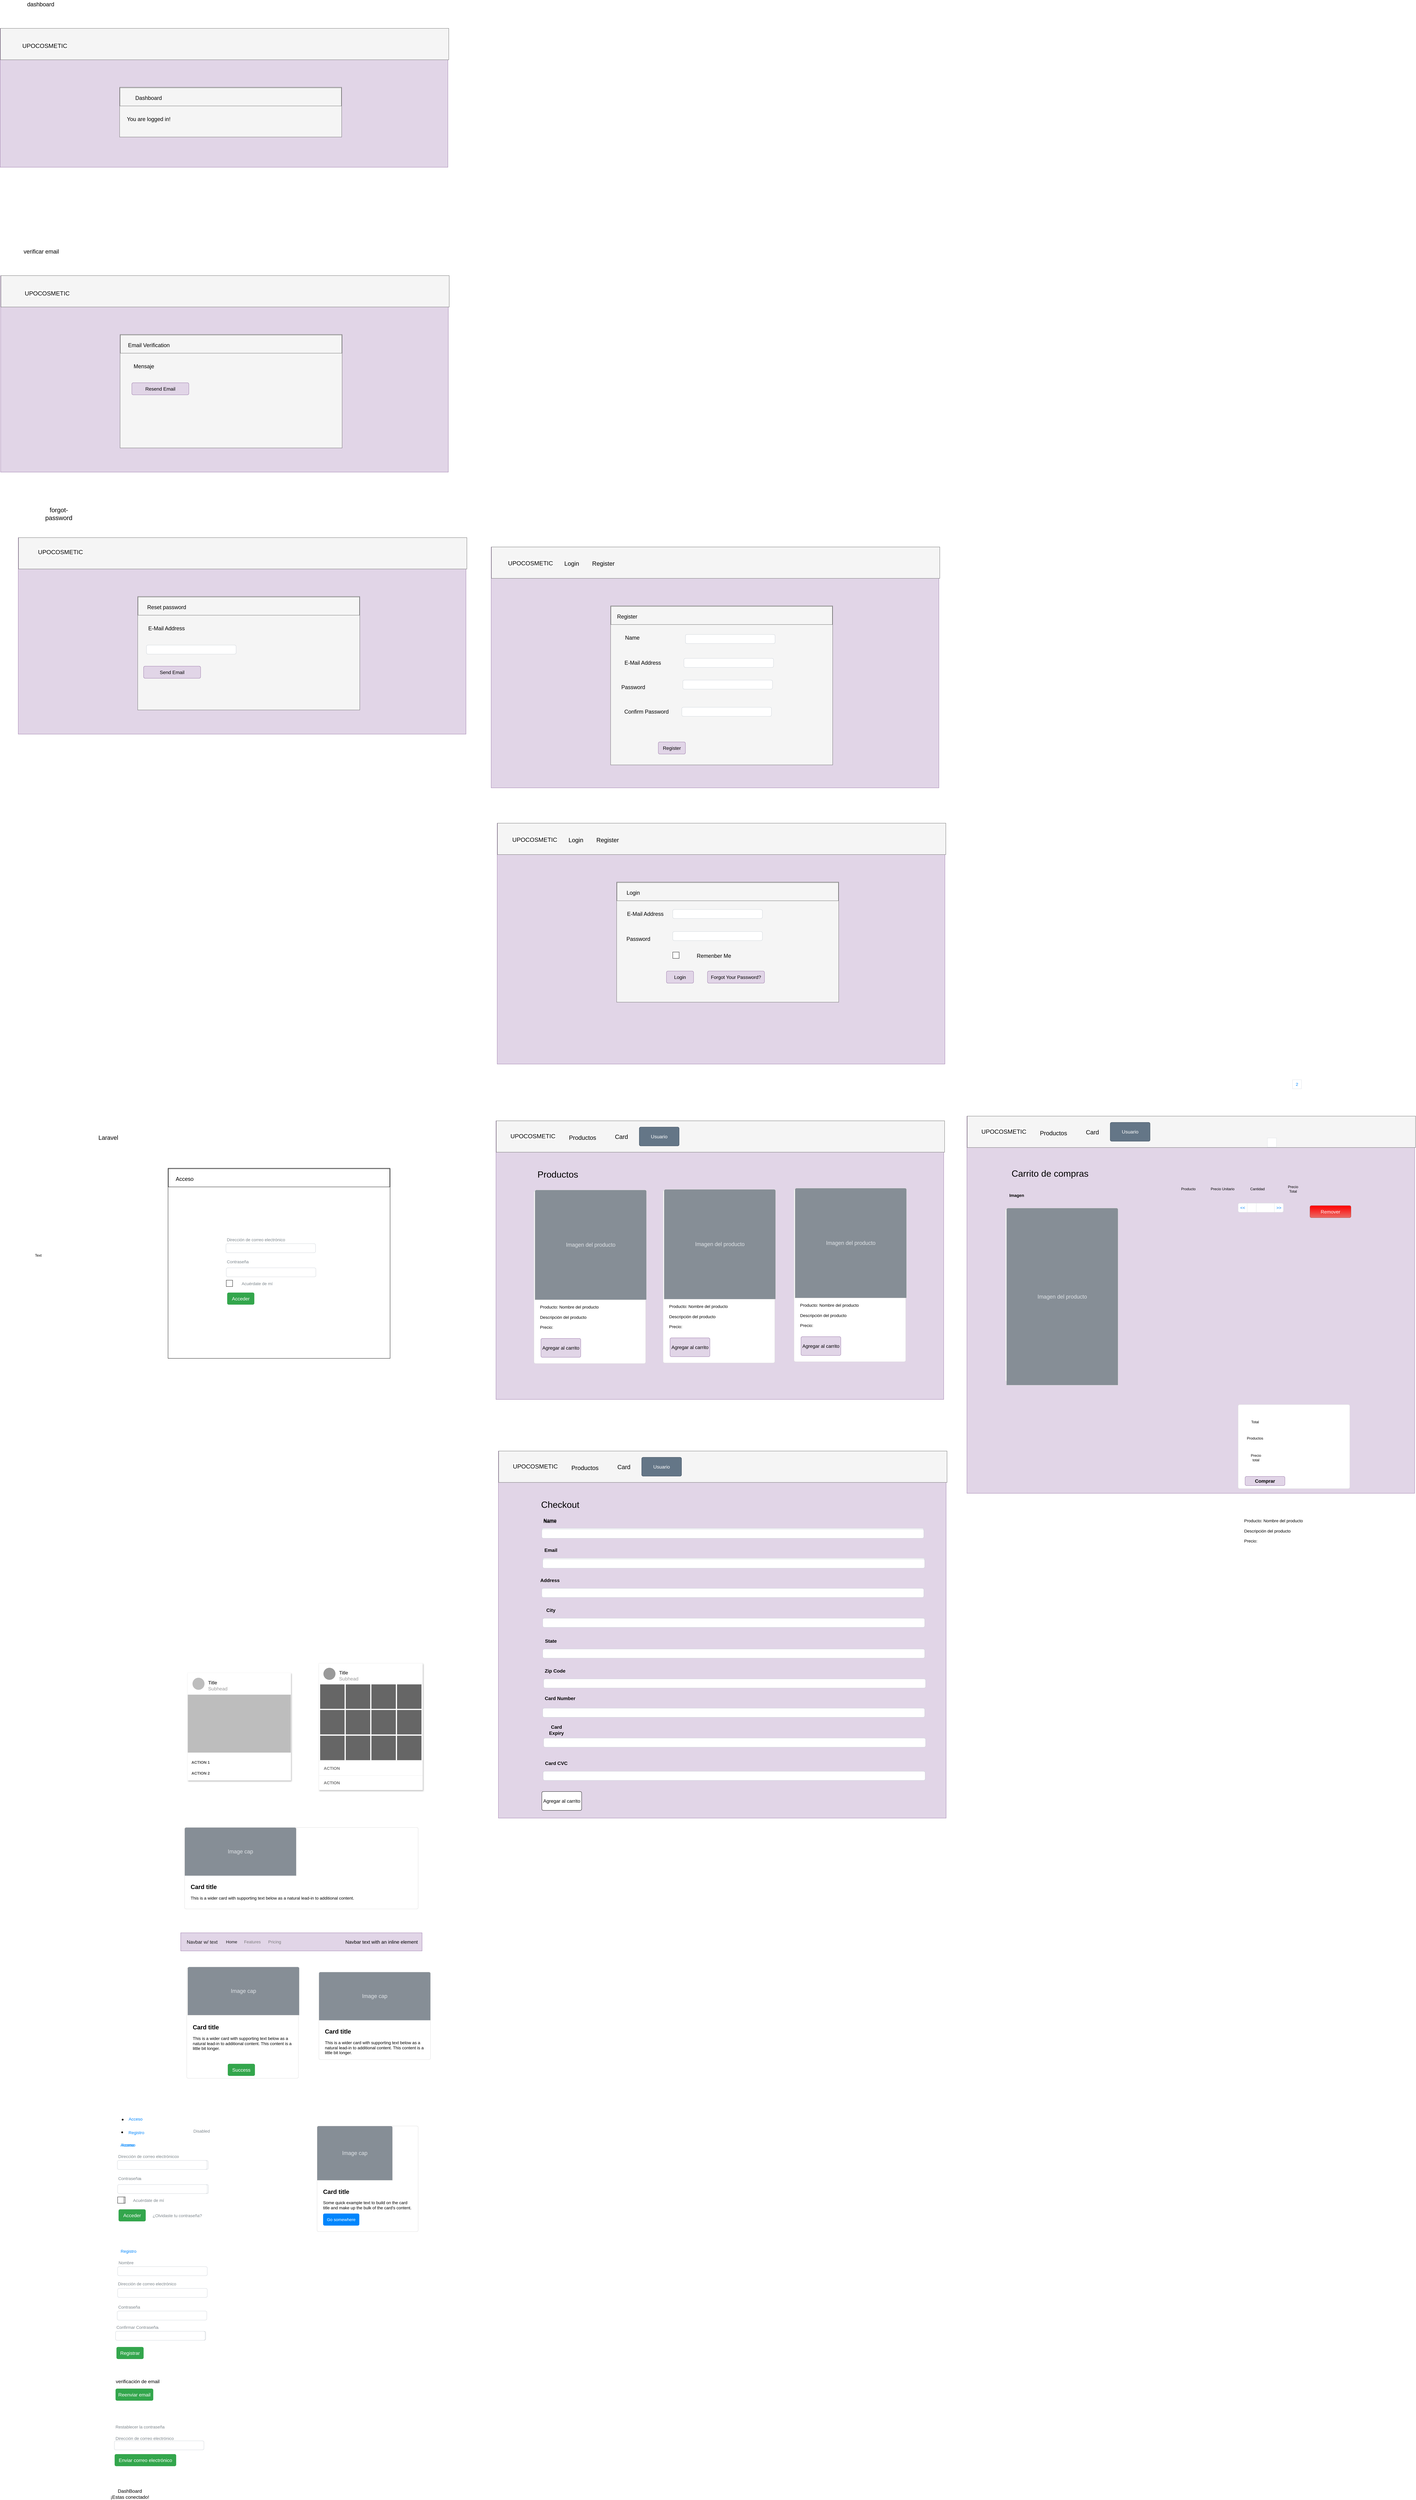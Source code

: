 <mxfile version="21.2.3" type="device">
  <diagram name="Página-3" id="U3eoR4R8W-bRCPzQ0Cac">
    <mxGraphModel dx="2244" dy="7142" grid="0" gridSize="10" guides="1" tooltips="1" connect="1" arrows="1" fold="1" page="0" pageScale="1" pageWidth="827" pageHeight="1169" math="0" shadow="0">
      <root>
        <mxCell id="0" />
        <mxCell id="1" parent="0" />
        <mxCell id="06fyKj-ccsbm8yx5DUTh-7" value="" style="shape=rect;fillColor=#ffffff;strokeColor=#eeeeee;shadow=1;fontSize=16;" parent="1" vertex="1">
          <mxGeometry x="264" y="-112" width="344" height="420" as="geometry" />
        </mxCell>
        <mxCell id="06fyKj-ccsbm8yx5DUTh-8" value="" style="shape=ellipse;strokeColor=none;fillColor=#999999;fontSize=16;" parent="06fyKj-ccsbm8yx5DUTh-7" vertex="1">
          <mxGeometry width="40" height="40" relative="1" as="geometry">
            <mxPoint x="15" y="15" as="offset" />
          </mxGeometry>
        </mxCell>
        <mxCell id="06fyKj-ccsbm8yx5DUTh-9" value="Title" style="text;html=1;whiteSpace=wrap;fontSize=16;" parent="06fyKj-ccsbm8yx5DUTh-7" vertex="1">
          <mxGeometry width="235" height="20" relative="1" as="geometry">
            <mxPoint x="65" y="15" as="offset" />
          </mxGeometry>
        </mxCell>
        <mxCell id="06fyKj-ccsbm8yx5DUTh-10" value="Subhead" style="text;fontColor=#999999;whiteSpace=wrap;html=1;fontSize=16;" parent="06fyKj-ccsbm8yx5DUTh-7" vertex="1">
          <mxGeometry width="235" height="20" relative="1" as="geometry">
            <mxPoint x="65" y="35" as="offset" />
          </mxGeometry>
        </mxCell>
        <mxCell id="06fyKj-ccsbm8yx5DUTh-11" value="" style="shape=rect;strokeColor=none;fillColor=#666666;resizeWidth=1;resizeHeight=1;fontSize=16;" parent="06fyKj-ccsbm8yx5DUTh-7" vertex="1">
          <mxGeometry x="0.012" width="81" height="81" relative="1" as="geometry">
            <mxPoint y="70" as="offset" />
          </mxGeometry>
        </mxCell>
        <mxCell id="06fyKj-ccsbm8yx5DUTh-12" value="" style="shape=rect;strokeColor=none;fillColor=#666666;resizeWidth=1;resizeHeight=1;fontSize=16;" parent="06fyKj-ccsbm8yx5DUTh-7" vertex="1">
          <mxGeometry x="0.259" width="81" height="81" relative="1" as="geometry">
            <mxPoint y="70" as="offset" />
          </mxGeometry>
        </mxCell>
        <mxCell id="06fyKj-ccsbm8yx5DUTh-13" value="" style="shape=rect;strokeColor=none;fillColor=#666666;resizeWidth=1;resizeHeight=1;fontSize=16;" parent="06fyKj-ccsbm8yx5DUTh-7" vertex="1">
          <mxGeometry x="0.506" width="81" height="81" relative="1" as="geometry">
            <mxPoint y="70" as="offset" />
          </mxGeometry>
        </mxCell>
        <mxCell id="06fyKj-ccsbm8yx5DUTh-14" value="" style="shape=rect;strokeColor=none;fillColor=#666666;resizeWidth=1;resizeHeight=1;fontSize=16;" parent="06fyKj-ccsbm8yx5DUTh-7" vertex="1">
          <mxGeometry x="0.753" width="81" height="81" relative="1" as="geometry">
            <mxPoint y="70" as="offset" />
          </mxGeometry>
        </mxCell>
        <mxCell id="06fyKj-ccsbm8yx5DUTh-15" value="" style="shape=rect;strokeColor=none;fillColor=#666666;resizeWidth=1;resizeHeight=1;fontSize=16;" parent="06fyKj-ccsbm8yx5DUTh-7" vertex="1">
          <mxGeometry x="0.012" y="0.202" width="81" height="81" relative="1" as="geometry">
            <mxPoint y="70" as="offset" />
          </mxGeometry>
        </mxCell>
        <mxCell id="06fyKj-ccsbm8yx5DUTh-16" value="" style="shape=rect;strokeColor=none;fillColor=#666666;resizeWidth=1;resizeHeight=1;fontSize=16;" parent="06fyKj-ccsbm8yx5DUTh-7" vertex="1">
          <mxGeometry x="0.259" y="0.202" width="81" height="81" relative="1" as="geometry">
            <mxPoint y="70" as="offset" />
          </mxGeometry>
        </mxCell>
        <mxCell id="06fyKj-ccsbm8yx5DUTh-17" value="" style="shape=rect;strokeColor=none;fillColor=#666666;resizeWidth=1;resizeHeight=1;fontSize=16;" parent="06fyKj-ccsbm8yx5DUTh-7" vertex="1">
          <mxGeometry x="0.506" y="0.202" width="81" height="81" relative="1" as="geometry">
            <mxPoint y="70" as="offset" />
          </mxGeometry>
        </mxCell>
        <mxCell id="06fyKj-ccsbm8yx5DUTh-18" value="" style="shape=rect;strokeColor=none;fillColor=#666666;resizeWidth=1;resizeHeight=1;fontSize=16;" parent="06fyKj-ccsbm8yx5DUTh-7" vertex="1">
          <mxGeometry x="0.753" y="0.202" width="81" height="81" relative="1" as="geometry">
            <mxPoint y="70" as="offset" />
          </mxGeometry>
        </mxCell>
        <mxCell id="06fyKj-ccsbm8yx5DUTh-19" value="" style="shape=rect;strokeColor=none;fillColor=#666666;resizeWidth=1;resizeHeight=1;fontSize=16;" parent="06fyKj-ccsbm8yx5DUTh-7" vertex="1">
          <mxGeometry x="0.012" y="0.405" width="81" height="81" relative="1" as="geometry">
            <mxPoint y="70" as="offset" />
          </mxGeometry>
        </mxCell>
        <mxCell id="06fyKj-ccsbm8yx5DUTh-20" value="" style="shape=rect;strokeColor=none;fillColor=#666666;resizeWidth=1;resizeHeight=1;fontSize=16;" parent="06fyKj-ccsbm8yx5DUTh-7" vertex="1">
          <mxGeometry x="0.259" y="0.405" width="81" height="81" relative="1" as="geometry">
            <mxPoint y="70" as="offset" />
          </mxGeometry>
        </mxCell>
        <mxCell id="06fyKj-ccsbm8yx5DUTh-21" value="" style="shape=rect;strokeColor=none;fillColor=#666666;resizeWidth=1;resizeHeight=1;fontSize=16;" parent="06fyKj-ccsbm8yx5DUTh-7" vertex="1">
          <mxGeometry x="0.506" y="0.405" width="81" height="81" relative="1" as="geometry">
            <mxPoint y="70" as="offset" />
          </mxGeometry>
        </mxCell>
        <mxCell id="06fyKj-ccsbm8yx5DUTh-22" value="" style="shape=rect;strokeColor=none;fillColor=#666666;resizeWidth=1;resizeHeight=1;fontSize=16;" parent="06fyKj-ccsbm8yx5DUTh-7" vertex="1">
          <mxGeometry x="0.753" y="0.405" width="81" height="81" relative="1" as="geometry">
            <mxPoint y="70" as="offset" />
          </mxGeometry>
        </mxCell>
        <mxCell id="06fyKj-ccsbm8yx5DUTh-23" value="ACTION" style="shape=rect;strokeColor=#eeeeee;fillColor=#ffffff;;whiteSpace=wrap;align=left;spacingLeft=14;fontColor=#737373;fontStyle=1;fontSize=14;resizeWidth=1;html=1;" parent="06fyKj-ccsbm8yx5DUTh-7" vertex="1">
          <mxGeometry y="1" width="344" height="48" relative="1" as="geometry">
            <mxPoint y="-96" as="offset" />
          </mxGeometry>
        </mxCell>
        <mxCell id="06fyKj-ccsbm8yx5DUTh-24" value="ACTION" style="shape=rect;strokeColor=#eeeeee;fillColor=#ffffff;;whiteSpace=wrap;align=left;spacingLeft=14;fontColor=#737373;fontStyle=1;fontSize=14;resizeWidth=1;html=1;" parent="06fyKj-ccsbm8yx5DUTh-7" vertex="1">
          <mxGeometry y="1" width="344" height="48" relative="1" as="geometry">
            <mxPoint y="-48" as="offset" />
          </mxGeometry>
        </mxCell>
        <mxCell id="06fyKj-ccsbm8yx5DUTh-25" value="" style="shape=rect;fillColor=#BDBDBD;strokeColor=#eeeeee;shadow=1;fontSize=16;" parent="1" vertex="1">
          <mxGeometry x="-171" y="-80" width="342" height="356" as="geometry" />
        </mxCell>
        <mxCell id="06fyKj-ccsbm8yx5DUTh-26" value="" style="dashed=0;shape=rect;strokeColor=none;fillColor=#ffffff;resizeWidth=1;fontSize=16;" parent="06fyKj-ccsbm8yx5DUTh-25" vertex="1">
          <mxGeometry width="342" height="72" relative="1" as="geometry" />
        </mxCell>
        <mxCell id="06fyKj-ccsbm8yx5DUTh-27" value="" style="shape=ellipse;strokeColor=none;fillColor=#BDBDBD;fontSize=16;" parent="06fyKj-ccsbm8yx5DUTh-25" vertex="1">
          <mxGeometry width="40" height="40" relative="1" as="geometry">
            <mxPoint x="16" y="16" as="offset" />
          </mxGeometry>
        </mxCell>
        <mxCell id="06fyKj-ccsbm8yx5DUTh-28" value="Title" style="text;spacingLeft=10;resizeWidth=1;whiteSpace=wrap;html=1;fontSize=16;" parent="06fyKj-ccsbm8yx5DUTh-25" vertex="1">
          <mxGeometry width="240" height="20" relative="1" as="geometry">
            <mxPoint x="56" y="16" as="offset" />
          </mxGeometry>
        </mxCell>
        <mxCell id="06fyKj-ccsbm8yx5DUTh-29" value="Subhead" style="text;spacingLeft=10;fontColor=#999999;resizeWidth=1;whiteSpace=wrap;html=1;fontSize=16;" parent="06fyKj-ccsbm8yx5DUTh-25" vertex="1">
          <mxGeometry width="240" height="20" relative="1" as="geometry">
            <mxPoint x="56" y="36" as="offset" />
          </mxGeometry>
        </mxCell>
        <mxCell id="06fyKj-ccsbm8yx5DUTh-30" value="" style="dashed=0;shape=rect;strokeColor=none;fillColor=#ffffff;resizeWidth=1;fontSize=16;" parent="06fyKj-ccsbm8yx5DUTh-25" vertex="1">
          <mxGeometry y="1" width="342" height="92" relative="1" as="geometry">
            <mxPoint y="-92" as="offset" />
          </mxGeometry>
        </mxCell>
        <mxCell id="06fyKj-ccsbm8yx5DUTh-31" value="ACTION 1" style="shape=rect;fontSize=13;strokeColor=none;fillColor=#ffffff;fontColor=#444444;fontStyle=1;whiteSpace=wrap;html=1;" parent="06fyKj-ccsbm8yx5DUTh-30" vertex="1">
          <mxGeometry y="1" width="70" height="32" relative="1" as="geometry">
            <mxPoint x="8" y="-76" as="offset" />
          </mxGeometry>
        </mxCell>
        <mxCell id="06fyKj-ccsbm8yx5DUTh-32" value="ACTION 2" style="shape=rect;fontSize=13;strokeColor=none;fillColor=#ffffff;fontColor=#444444;fontStyle=1;whiteSpace=wrap;html=1;" parent="06fyKj-ccsbm8yx5DUTh-30" vertex="1">
          <mxGeometry y="1" width="70" height="32" relative="1" as="geometry">
            <mxPoint x="8" y="-40" as="offset" />
          </mxGeometry>
        </mxCell>
        <mxCell id="06fyKj-ccsbm8yx5DUTh-38" value="&lt;b&gt;&lt;font style=&quot;font-size: 20px&quot;&gt;Card title&lt;/font&gt;&lt;/b&gt;&lt;br&gt;&lt;br&gt;This is a wider card with supporting text below as a natural lead-in to additional content. This content is a little bit longer." style="html=1;shadow=0;dashed=0;shape=mxgraph.bootstrap.rrect;rSize=5;strokeColor=#DFDFDF;html=1;whiteSpace=wrap;fillColor=#ffffff;fontColor=#000000;verticalAlign=top;align=left;spacing=20;spacingBottom=0;fontSize=14;spacingTop=160;" parent="1" vertex="1">
          <mxGeometry x="264" y="911" width="370" height="290" as="geometry" />
        </mxCell>
        <mxCell id="06fyKj-ccsbm8yx5DUTh-39" value="Image cap" style="html=1;shadow=0;dashed=0;shape=mxgraph.bootstrap.topButton;rSize=5;perimeter=none;whiteSpace=wrap;fillColor=#868E96;strokeColor=#DFDFDF;fontColor=#DEE2E6;resizeWidth=1;fontSize=18;" parent="06fyKj-ccsbm8yx5DUTh-38" vertex="1">
          <mxGeometry width="370" height="160" relative="1" as="geometry" />
        </mxCell>
        <mxCell id="06fyKj-ccsbm8yx5DUTh-40" value="&lt;b&gt;&lt;font style=&quot;font-size: 20px&quot;&gt;Card title&lt;/font&gt;&lt;/b&gt;&lt;br&gt;&lt;br&gt;This is a wider card with supporting text below as a natural lead-in to additional content." style="html=1;shadow=0;dashed=0;shape=mxgraph.bootstrap.rrect;rSize=5;strokeColor=#DFDFDF;html=1;whiteSpace=wrap;fillColor=#ffffff;fontColor=#000000;verticalAlign=top;align=left;spacing=20;spacingBottom=0;fontSize=14;spacingTop=160;" parent="1" vertex="1">
          <mxGeometry x="-181" y="432" width="774" height="270" as="geometry" />
        </mxCell>
        <mxCell id="06fyKj-ccsbm8yx5DUTh-41" value="Image cap" style="html=1;shadow=0;dashed=0;shape=mxgraph.bootstrap.topButton;rSize=5;perimeter=none;whiteSpace=wrap;fillColor=#868E96;strokeColor=#DFDFDF;fontColor=#DEE2E6;resizeWidth=1;fontSize=18;" parent="06fyKj-ccsbm8yx5DUTh-40" vertex="1">
          <mxGeometry width="370" height="160" relative="1" as="geometry" />
        </mxCell>
        <mxCell id="06fyKj-ccsbm8yx5DUTh-45" value="Navbar text with an inline element" style="html=1;shadow=0;dashed=0;fillColor=#e1d5e7;strokeColor=#9673a6;fontSize=16;align=right;spacing=15;" parent="1" vertex="1">
          <mxGeometry x="-194" y="781" width="800" height="60" as="geometry" />
        </mxCell>
        <mxCell id="06fyKj-ccsbm8yx5DUTh-46" value="Navbar w/ text" style="strokeColor=none;html=1;whiteSpace=wrap;fillColor=none;fontColor=#181819;align=left;fontSize=16;spacing=10;" parent="06fyKj-ccsbm8yx5DUTh-45" vertex="1">
          <mxGeometry width="130" height="40" relative="1" as="geometry">
            <mxPoint x="10" y="10" as="offset" />
          </mxGeometry>
        </mxCell>
        <mxCell id="06fyKj-ccsbm8yx5DUTh-47" value="Home" style="strokeColor=none;html=1;whiteSpace=wrap;fillColor=none;fontColor=#181819;align=left;fontSize=14;spacing=10;" parent="06fyKj-ccsbm8yx5DUTh-45" vertex="1">
          <mxGeometry width="60" height="40" relative="1" as="geometry">
            <mxPoint x="140" y="10" as="offset" />
          </mxGeometry>
        </mxCell>
        <mxCell id="06fyKj-ccsbm8yx5DUTh-48" value="Features" style="strokeColor=none;html=1;whiteSpace=wrap;fillColor=none;fontColor=#7C7C7D;align=left;fontSize=14;spacing=10;" parent="06fyKj-ccsbm8yx5DUTh-45" vertex="1">
          <mxGeometry width="80" height="40" relative="1" as="geometry">
            <mxPoint x="200" y="10" as="offset" />
          </mxGeometry>
        </mxCell>
        <mxCell id="06fyKj-ccsbm8yx5DUTh-49" value="Pricing" style="strokeColor=none;html=1;whiteSpace=wrap;fillColor=none;fontColor=#7C7C7D;align=left;fontSize=14;spacing=10;" parent="06fyKj-ccsbm8yx5DUTh-45" vertex="1">
          <mxGeometry width="60" height="40" relative="1" as="geometry">
            <mxPoint x="280" y="10" as="offset" />
          </mxGeometry>
        </mxCell>
        <mxCell id="06fyKj-ccsbm8yx5DUTh-33" value="&lt;b&gt;&lt;font style=&quot;font-size: 20px&quot;&gt;Card title&lt;/font&gt;&lt;/b&gt;&lt;br style=&quot;font-size: 14px&quot;&gt;&lt;br style=&quot;font-size: 14px&quot;&gt;Some quick example text to build on the card title and make up the bulk of the card&#39;s content." style="html=1;shadow=0;dashed=0;shape=mxgraph.bootstrap.rrect;rSize=5;strokeColor=#DFDFDF;html=1;whiteSpace=wrap;fillColor=#ffffff;fontColor=#000000;verticalAlign=bottom;align=left;spacing=20;spacingBottom=50;fontSize=14;" parent="1" vertex="1">
          <mxGeometry x="258" y="1421" width="335" height="350" as="geometry" />
        </mxCell>
        <mxCell id="06fyKj-ccsbm8yx5DUTh-34" value="Image cap" style="html=1;shadow=0;dashed=0;shape=mxgraph.bootstrap.topButton;rSize=5;perimeter=none;whiteSpace=wrap;fillColor=#868E96;strokeColor=#DFDFDF;fontColor=#DEE2E6;resizeWidth=1;fontSize=18;" parent="06fyKj-ccsbm8yx5DUTh-33" vertex="1">
          <mxGeometry width="250" height="180" relative="1" as="geometry" />
        </mxCell>
        <mxCell id="06fyKj-ccsbm8yx5DUTh-35" value="Go somewhere" style="html=1;shadow=0;dashed=0;shape=mxgraph.bootstrap.rrect;rSize=5;perimeter=none;whiteSpace=wrap;fillColor=#0085FC;strokeColor=none;fontColor=#ffffff;resizeWidth=1;fontSize=14;" parent="06fyKj-ccsbm8yx5DUTh-33" vertex="1">
          <mxGeometry y="1" width="120" height="40" relative="1" as="geometry">
            <mxPoint x="20" y="-60" as="offset" />
          </mxGeometry>
        </mxCell>
        <mxCell id="06fyKj-ccsbm8yx5DUTh-36" value="&lt;b&gt;&lt;font style=&quot;font-size: 20px&quot;&gt;Card title&lt;/font&gt;&lt;/b&gt;&lt;br&gt;&lt;br&gt;This is a wider card with supporting text below as a natural lead-in to additional content. This content is a little bit longer." style="html=1;shadow=0;dashed=0;shape=mxgraph.bootstrap.rrect;rSize=5;strokeColor=#DFDFDF;html=1;whiteSpace=wrap;fillColor=#ffffff;fontColor=#000000;verticalAlign=top;align=left;spacing=20;spacingBottom=0;fontSize=14;spacingTop=160;" parent="1" vertex="1">
          <mxGeometry x="-174" y="897" width="370" height="366" as="geometry" />
        </mxCell>
        <mxCell id="06fyKj-ccsbm8yx5DUTh-37" value="Image cap" style="html=1;shadow=0;dashed=0;shape=mxgraph.bootstrap.topButton;rSize=5;perimeter=none;whiteSpace=wrap;fillColor=#868E96;strokeColor=#DFDFDF;fontColor=#DEE2E6;resizeWidth=1;fontSize=18;" parent="06fyKj-ccsbm8yx5DUTh-36" vertex="1">
          <mxGeometry width="370" height="160" relative="1" as="geometry">
            <mxPoint x="3" y="-3" as="offset" />
          </mxGeometry>
        </mxCell>
        <mxCell id="06fyKj-ccsbm8yx5DUTh-44" value="Success" style="html=1;shadow=0;dashed=0;shape=mxgraph.bootstrap.rrect;rSize=5;strokeColor=none;strokeWidth=1;fillColor=#33A64C;fontColor=#FFFFFF;whiteSpace=wrap;align=center;verticalAlign=middle;spacingLeft=0;fontStyle=0;fontSize=16;spacing=5;" parent="06fyKj-ccsbm8yx5DUTh-36" vertex="1">
          <mxGeometry x="136" y="318" width="90" height="40" as="geometry" />
        </mxCell>
        <mxCell id="06fyKj-ccsbm8yx5DUTh-50" value="Acceso" style="fillColor=none;strokeColor=none;fontSize=14;fontColor=#0085FC;align=left;spacing=10;" parent="1" vertex="1">
          <mxGeometry x="-376.5" y="1382" width="80" height="30" as="geometry" />
        </mxCell>
        <mxCell id="06fyKj-ccsbm8yx5DUTh-51" value="Registro" style="fillColor=none;strokeColor=none;fontSize=14;fontColor=#0085FC;align=left;spacing=10;" parent="1" vertex="1">
          <mxGeometry x="-377" y="1427" width="80" height="30" as="geometry" />
        </mxCell>
        <mxCell id="06fyKj-ccsbm8yx5DUTh-52" value="Acceso" style="fillColor=none;strokeColor=none;fontSize=14;fontColor=#0085FC;align=left;spacing=10;" parent="1" vertex="1">
          <mxGeometry x="-400" y="1468" width="80" height="30" as="geometry" />
        </mxCell>
        <mxCell id="06fyKj-ccsbm8yx5DUTh-53" value="Disabled" style="fillColor=none;strokeColor=none;fontSize=14;fontColor=#7D868C;align=left;spacing=10;" parent="1" vertex="1">
          <mxGeometry x="-162" y="1422" width="80" height="30" as="geometry" />
        </mxCell>
        <mxCell id="06fyKj-ccsbm8yx5DUTh-54" value="" style="html=1;shadow=0;dashed=0;shape=mxgraph.bootstrap.rrect;rSize=5;strokeColor=#CED4DA;html=1;whiteSpace=wrap;fillColor=#FFFFFF;fontColor=#7D868C;align=left;spacingLeft=0;spacing=15;fontSize=14;" parent="1" vertex="1">
          <mxGeometry x="-400" y="1535" width="297" height="30" as="geometry" />
        </mxCell>
        <mxCell id="06fyKj-ccsbm8yx5DUTh-56" value="&lt;span style=&quot;color: rgb(125, 134, 140); font-family: Helvetica; font-size: 14px; font-style: normal; font-variant-ligatures: normal; font-variant-caps: normal; font-weight: 400; letter-spacing: normal; orphans: 2; text-align: left; text-indent: 0px; text-transform: none; widows: 2; word-spacing: 0px; -webkit-text-stroke-width: 0px; background-color: rgb(255, 255, 255); text-decoration-thickness: initial; text-decoration-style: initial; text-decoration-color: initial; float: none; display: inline !important;&quot;&gt;Dirección de correo electrónico&lt;/span&gt;" style="text;whiteSpace=wrap;html=1;fontSize=16;" parent="1" vertex="1">
          <mxGeometry x="-395" y="1505" width="209" height="41" as="geometry" />
        </mxCell>
        <mxCell id="06fyKj-ccsbm8yx5DUTh-57" value="&lt;span style=&quot;color: rgb(125, 134, 140); font-family: Helvetica; font-size: 14px; font-style: normal; font-variant-ligatures: normal; font-variant-caps: normal; font-weight: 400; letter-spacing: normal; orphans: 2; text-align: left; text-indent: 0px; text-transform: none; widows: 2; word-spacing: 0px; -webkit-text-stroke-width: 0px; background-color: rgb(255, 255, 255); text-decoration-thickness: initial; text-decoration-style: initial; text-decoration-color: initial; float: none; display: inline !important;&quot;&gt;Dirección de correo electrónico&lt;/span&gt;" style="text;whiteSpace=wrap;html=1;fontSize=16;" parent="1" vertex="1">
          <mxGeometry x="-399" y="1505" width="209" height="41" as="geometry" />
        </mxCell>
        <mxCell id="06fyKj-ccsbm8yx5DUTh-58" value="" style="html=1;shadow=0;dashed=0;shape=mxgraph.bootstrap.rrect;rSize=5;strokeColor=#CED4DA;html=1;whiteSpace=wrap;fillColor=#FFFFFF;fontColor=#7D868C;align=left;spacingLeft=0;spacing=15;fontSize=14;" parent="1" vertex="1">
          <mxGeometry x="-399" y="1615" width="297" height="30" as="geometry" />
        </mxCell>
        <mxCell id="06fyKj-ccsbm8yx5DUTh-59" value="&lt;span style=&quot;color: rgb(125, 134, 140); font-family: Helvetica; font-size: 14px; font-style: normal; font-variant-ligatures: normal; font-variant-caps: normal; font-weight: 400; letter-spacing: normal; orphans: 2; text-align: left; text-indent: 0px; text-transform: none; widows: 2; word-spacing: 0px; -webkit-text-stroke-width: 0px; background-color: rgb(255, 255, 255); text-decoration-thickness: initial; text-decoration-style: initial; text-decoration-color: initial; float: none; display: inline !important;&quot;&gt;Contraseña&lt;/span&gt;" style="text;whiteSpace=wrap;html=1;fontSize=16;" parent="1" vertex="1">
          <mxGeometry x="-399" y="1578" width="209" height="41" as="geometry" />
        </mxCell>
        <mxCell id="06fyKj-ccsbm8yx5DUTh-60" value="" style="whiteSpace=wrap;html=1;aspect=fixed;fontSize=16;" parent="1" vertex="1">
          <mxGeometry x="-399" y="1656" width="21" height="21" as="geometry" />
        </mxCell>
        <mxCell id="06fyKj-ccsbm8yx5DUTh-61" value="Acuérdate de mí" style="fillColor=none;strokeColor=none;fontSize=14;fontColor=#7D868C;align=left;spacing=10;" parent="1" vertex="1">
          <mxGeometry x="-362" y="1651.5" width="124" height="30" as="geometry" />
        </mxCell>
        <mxCell id="06fyKj-ccsbm8yx5DUTh-62" value="¿Olvidaste tu contraseña?" style="fillColor=none;strokeColor=none;fontSize=14;fontColor=#7D868C;align=left;spacing=10;" parent="1" vertex="1">
          <mxGeometry x="-297" y="1702" width="186" height="30" as="geometry" />
        </mxCell>
        <mxCell id="06fyKj-ccsbm8yx5DUTh-63" value="Acceder" style="html=1;shadow=0;dashed=0;shape=mxgraph.bootstrap.rrect;rSize=5;strokeColor=none;strokeWidth=1;fillColor=#33A64C;fontColor=#FFFFFF;whiteSpace=wrap;align=center;verticalAlign=middle;spacingLeft=0;fontStyle=0;fontSize=16;spacing=5;" parent="1" vertex="1">
          <mxGeometry x="-400" y="1697" width="90" height="40" as="geometry" />
        </mxCell>
        <mxCell id="06fyKj-ccsbm8yx5DUTh-64" value="Registro" style="fillColor=none;strokeColor=none;fontSize=14;fontColor=#0085FC;align=left;spacing=10;" parent="1" vertex="1">
          <mxGeometry x="-403" y="1820" width="80" height="30" as="geometry" />
        </mxCell>
        <mxCell id="06fyKj-ccsbm8yx5DUTh-65" value="" style="html=1;shadow=0;dashed=0;shape=mxgraph.bootstrap.rrect;rSize=5;strokeColor=#CED4DA;html=1;whiteSpace=wrap;fillColor=#FFFFFF;fontColor=#7D868C;align=left;spacingLeft=0;spacing=15;fontSize=14;" parent="1" vertex="1">
          <mxGeometry x="-403" y="1887" width="297" height="30" as="geometry" />
        </mxCell>
        <mxCell id="06fyKj-ccsbm8yx5DUTh-66" value="&lt;span style=&quot;color: rgb(125, 134, 140); font-family: Helvetica; font-size: 14px; font-style: normal; font-variant-ligatures: normal; font-variant-caps: normal; font-weight: 400; letter-spacing: normal; orphans: 2; text-align: left; text-indent: 0px; text-transform: none; widows: 2; word-spacing: 0px; -webkit-text-stroke-width: 0px; background-color: rgb(255, 255, 255); text-decoration-thickness: initial; text-decoration-style: initial; text-decoration-color: initial; float: none; display: inline !important;&quot;&gt;Nombre&lt;/span&gt;" style="text;whiteSpace=wrap;html=1;fontSize=16;" parent="1" vertex="1">
          <mxGeometry x="-402" y="1857" width="209" height="41" as="geometry" />
        </mxCell>
        <mxCell id="06fyKj-ccsbm8yx5DUTh-67" value="Registrar" style="html=1;shadow=0;dashed=0;shape=mxgraph.bootstrap.rrect;rSize=5;strokeColor=none;strokeWidth=1;fillColor=#33A64C;fontColor=#FFFFFF;whiteSpace=wrap;align=center;verticalAlign=middle;spacingLeft=0;fontStyle=0;fontSize=16;spacing=5;" parent="1" vertex="1">
          <mxGeometry x="-407" y="2153" width="90" height="40" as="geometry" />
        </mxCell>
        <mxCell id="06fyKj-ccsbm8yx5DUTh-68" value="" style="html=1;shadow=0;dashed=0;shape=mxgraph.bootstrap.rrect;rSize=5;strokeColor=#CED4DA;html=1;whiteSpace=wrap;fillColor=#FFFFFF;fontColor=#7D868C;align=left;spacingLeft=0;spacing=15;fontSize=14;" parent="1" vertex="1">
          <mxGeometry x="-403" y="1959" width="297" height="30" as="geometry" />
        </mxCell>
        <mxCell id="06fyKj-ccsbm8yx5DUTh-69" value="&lt;span style=&quot;color: rgb(125, 134, 140); font-family: Helvetica; font-size: 14px; font-style: normal; font-variant-ligatures: normal; font-variant-caps: normal; font-weight: 400; letter-spacing: normal; orphans: 2; text-align: left; text-indent: 0px; text-transform: none; widows: 2; word-spacing: 0px; -webkit-text-stroke-width: 0px; background-color: rgb(255, 255, 255); text-decoration-thickness: initial; text-decoration-style: initial; text-decoration-color: initial; float: none; display: inline !important;&quot;&gt;Dirección de correo electrónico&lt;/span&gt;" style="text;whiteSpace=wrap;html=1;fontSize=16;" parent="1" vertex="1">
          <mxGeometry x="-404.5" y="1927" width="209" height="41" as="geometry" />
        </mxCell>
        <mxCell id="06fyKj-ccsbm8yx5DUTh-70" value="" style="html=1;shadow=0;dashed=0;shape=mxgraph.bootstrap.rrect;rSize=5;strokeColor=#CED4DA;html=1;whiteSpace=wrap;fillColor=#FFFFFF;fontColor=#7D868C;align=left;spacingLeft=0;spacing=15;fontSize=14;" parent="1" vertex="1">
          <mxGeometry x="-404.5" y="2034" width="297" height="30" as="geometry" />
        </mxCell>
        <mxCell id="06fyKj-ccsbm8yx5DUTh-71" value="&lt;span style=&quot;color: rgb(125, 134, 140); font-family: Helvetica; font-size: 14px; font-style: normal; font-variant-ligatures: normal; font-variant-caps: normal; font-weight: 400; letter-spacing: normal; orphans: 2; text-align: left; text-indent: 0px; text-transform: none; widows: 2; word-spacing: 0px; -webkit-text-stroke-width: 0px; background-color: rgb(255, 255, 255); text-decoration-thickness: initial; text-decoration-style: initial; text-decoration-color: initial; float: none; display: inline !important;&quot;&gt;Contraseña&lt;/span&gt;" style="text;whiteSpace=wrap;html=1;fontSize=16;" parent="1" vertex="1">
          <mxGeometry x="-403.5" y="2004" width="209" height="41" as="geometry" />
        </mxCell>
        <mxCell id="06fyKj-ccsbm8yx5DUTh-72" value="" style="html=1;shadow=0;dashed=0;shape=mxgraph.bootstrap.rrect;rSize=5;strokeColor=#CED4DA;html=1;whiteSpace=wrap;fillColor=#FFFFFF;fontColor=#7D868C;align=left;spacingLeft=0;spacing=15;fontSize=14;" parent="1" vertex="1">
          <mxGeometry x="-408" y="2101" width="297" height="30" as="geometry" />
        </mxCell>
        <mxCell id="06fyKj-ccsbm8yx5DUTh-73" value="&lt;span style=&quot;color: rgb(125, 134, 140); font-family: Helvetica; font-size: 14px; font-style: normal; font-variant-ligatures: normal; font-variant-caps: normal; font-weight: 400; letter-spacing: normal; orphans: 2; text-align: left; text-indent: 0px; text-transform: none; widows: 2; word-spacing: 0px; -webkit-text-stroke-width: 0px; background-color: rgb(255, 255, 255); text-decoration-thickness: initial; text-decoration-style: initial; text-decoration-color: initial; float: none; display: inline !important;&quot;&gt;Confirmar Contraseña&lt;/span&gt;" style="text;whiteSpace=wrap;html=1;fontSize=16;" parent="1" vertex="1">
          <mxGeometry x="-407" y="2071" width="209" height="41" as="geometry" />
        </mxCell>
        <mxCell id="BRpF6eG8Of8ztNLreuFv-1" value="verificación de email" style="text;html=1;strokeColor=none;fillColor=none;align=center;verticalAlign=middle;whiteSpace=wrap;rounded=0;fontSize=16;" parent="1" vertex="1">
          <mxGeometry x="-462" y="2252" width="251" height="30" as="geometry" />
        </mxCell>
        <mxCell id="BRpF6eG8Of8ztNLreuFv-2" value="Reenviar email" style="html=1;shadow=0;dashed=0;shape=mxgraph.bootstrap.rrect;rSize=5;strokeColor=none;strokeWidth=1;fillColor=#33A64C;fontColor=#FFFFFF;whiteSpace=wrap;align=center;verticalAlign=middle;spacingLeft=0;fontStyle=0;fontSize=16;spacing=5;" parent="1" vertex="1">
          <mxGeometry x="-410" y="2291" width="125" height="40" as="geometry" />
        </mxCell>
        <mxCell id="BRpF6eG8Of8ztNLreuFv-4" value="&lt;span style=&quot;color: rgb(125, 134, 140); font-family: Helvetica; font-size: 14px; font-style: normal; font-variant-ligatures: normal; font-variant-caps: normal; font-weight: 400; letter-spacing: normal; orphans: 2; text-align: left; text-indent: 0px; text-transform: none; widows: 2; word-spacing: 0px; -webkit-text-stroke-width: 0px; background-color: rgb(255, 255, 255); text-decoration-thickness: initial; text-decoration-style: initial; text-decoration-color: initial; float: none; display: inline !important;&quot;&gt;Confirmar Contraseña&lt;/span&gt;" style="text;whiteSpace=wrap;html=1;fontSize=16;" parent="1" vertex="1">
          <mxGeometry x="-409" y="2071" width="209" height="41" as="geometry" />
        </mxCell>
        <mxCell id="BRpF6eG8Of8ztNLreuFv-5" value="" style="html=1;shadow=0;dashed=0;shape=mxgraph.bootstrap.rrect;rSize=5;strokeColor=#CED4DA;html=1;whiteSpace=wrap;fillColor=#FFFFFF;fontColor=#7D868C;align=left;spacingLeft=0;spacing=15;fontSize=14;" parent="1" vertex="1">
          <mxGeometry x="-410" y="2101" width="297" height="30" as="geometry" />
        </mxCell>
        <mxCell id="BRpF6eG8Of8ztNLreuFv-6" value="Enviar correo electrónico" style="html=1;shadow=0;dashed=0;shape=mxgraph.bootstrap.rrect;rSize=5;strokeColor=none;strokeWidth=1;fillColor=#33A64C;fontColor=#FFFFFF;whiteSpace=wrap;align=center;verticalAlign=middle;spacingLeft=0;fontStyle=0;fontSize=16;spacing=5;" parent="1" vertex="1">
          <mxGeometry x="-413" y="2508" width="204" height="40" as="geometry" />
        </mxCell>
        <mxCell id="BRpF6eG8Of8ztNLreuFv-7" value="&lt;span style=&quot;color: rgb(125, 134, 140); font-family: Helvetica; font-size: 14px; font-style: normal; font-variant-ligatures: normal; font-variant-caps: normal; font-weight: 400; letter-spacing: normal; orphans: 2; text-align: left; text-indent: 0px; text-transform: none; widows: 2; word-spacing: 0px; -webkit-text-stroke-width: 0px; background-color: rgb(255, 255, 255); text-decoration-thickness: initial; text-decoration-style: initial; text-decoration-color: initial; float: none; display: inline !important;&quot;&gt;Restablecer la contraseña&lt;br&gt;&lt;br&gt;Dirección de correo electrónico&lt;br&gt;&lt;/span&gt;" style="text;whiteSpace=wrap;html=1;fontSize=16;" parent="1" vertex="1">
          <mxGeometry x="-412" y="2401" width="209" height="41" as="geometry" />
        </mxCell>
        <mxCell id="BRpF6eG8Of8ztNLreuFv-8" value="" style="html=1;shadow=0;dashed=0;shape=mxgraph.bootstrap.rrect;rSize=5;strokeColor=#CED4DA;html=1;whiteSpace=wrap;fillColor=#FFFFFF;fontColor=#7D868C;align=left;spacingLeft=0;spacing=15;fontSize=14;" parent="1" vertex="1">
          <mxGeometry x="-414" y="2464" width="297" height="30" as="geometry" />
        </mxCell>
        <mxCell id="BRpF6eG8Of8ztNLreuFv-9" value="DashBoard&lt;br&gt;¡Estas conectado!" style="text;html=1;strokeColor=none;fillColor=none;align=center;verticalAlign=middle;whiteSpace=wrap;rounded=0;fontSize=16;" parent="1" vertex="1">
          <mxGeometry x="-441" y="2625" width="157" height="30" as="geometry" />
        </mxCell>
        <mxCell id="BRpF6eG8Of8ztNLreuFv-11" value="" style="shape=waypoint;sketch=0;fillStyle=solid;size=6;pointerEvents=1;points=[];fillColor=none;resizable=0;rotatable=0;perimeter=centerPerimeter;snapToPoint=1;fontSize=16;" parent="1" vertex="1">
          <mxGeometry x="-398" y="1432" width="20" height="20" as="geometry" />
        </mxCell>
        <mxCell id="BRpF6eG8Of8ztNLreuFv-12" value="" style="shape=waypoint;sketch=0;fillStyle=solid;size=6;pointerEvents=1;points=[];fillColor=none;resizable=0;rotatable=0;perimeter=centerPerimeter;snapToPoint=1;fontSize=16;" parent="1" vertex="1">
          <mxGeometry x="-396.5" y="1390" width="20" height="20" as="geometry" />
        </mxCell>
        <mxCell id="88yHHtkOrPNAxC5C-WaW-4" value="" style="rounded=0;whiteSpace=wrap;html=1;" parent="1" vertex="1">
          <mxGeometry x="-236" y="-1752" width="736" height="630" as="geometry" />
        </mxCell>
        <mxCell id="88yHHtkOrPNAxC5C-WaW-5" value="" style="rounded=0;whiteSpace=wrap;html=1;" parent="1" vertex="1">
          <mxGeometry x="-235" y="-1750" width="734" height="60" as="geometry" />
        </mxCell>
        <mxCell id="88yHHtkOrPNAxC5C-WaW-7" value="Text" style="text;html=1;strokeColor=none;fillColor=none;align=center;verticalAlign=middle;whiteSpace=wrap;rounded=0;" parent="1" vertex="1">
          <mxGeometry x="-696" y="-1478" width="60" height="30" as="geometry" />
        </mxCell>
        <mxCell id="88yHHtkOrPNAxC5C-WaW-8" value="Acceso" style="text;html=1;strokeColor=none;fillColor=none;align=center;verticalAlign=middle;whiteSpace=wrap;rounded=0;fontSize=18;" parent="1" vertex="1">
          <mxGeometry x="-211" y="-1731" width="60" height="30" as="geometry" />
        </mxCell>
        <mxCell id="88yHHtkOrPNAxC5C-WaW-10" value="Acceso" style="fillColor=none;strokeColor=none;fontSize=14;fontColor=#0085FC;align=left;spacing=10;" parent="1" vertex="1">
          <mxGeometry x="-404" y="1468" width="80" height="30" as="geometry" />
        </mxCell>
        <mxCell id="88yHHtkOrPNAxC5C-WaW-11" value="&lt;span style=&quot;color: rgb(125, 134, 140); font-family: Helvetica; font-size: 14px; font-style: normal; font-variant-ligatures: normal; font-variant-caps: normal; font-weight: 400; letter-spacing: normal; orphans: 2; text-align: left; text-indent: 0px; text-transform: none; widows: 2; word-spacing: 0px; -webkit-text-stroke-width: 0px; background-color: rgb(255, 255, 255); text-decoration-thickness: initial; text-decoration-style: initial; text-decoration-color: initial; float: none; display: inline !important;&quot;&gt;Dirección de correo electrónico&lt;/span&gt;" style="text;whiteSpace=wrap;html=1;fontSize=16;" parent="1" vertex="1">
          <mxGeometry x="-403" y="1505" width="209" height="41" as="geometry" />
        </mxCell>
        <mxCell id="88yHHtkOrPNAxC5C-WaW-12" value="" style="html=1;shadow=0;dashed=0;shape=mxgraph.bootstrap.rrect;rSize=5;strokeColor=#CED4DA;html=1;whiteSpace=wrap;fillColor=#FFFFFF;fontColor=#7D868C;align=left;spacingLeft=0;spacing=15;fontSize=14;" parent="1" vertex="1">
          <mxGeometry x="-404" y="1535" width="297" height="30" as="geometry" />
        </mxCell>
        <mxCell id="88yHHtkOrPNAxC5C-WaW-13" value="&lt;span style=&quot;color: rgb(125, 134, 140); font-family: Helvetica; font-size: 14px; font-style: normal; font-variant-ligatures: normal; font-variant-caps: normal; font-weight: 400; letter-spacing: normal; orphans: 2; text-align: left; text-indent: 0px; text-transform: none; widows: 2; word-spacing: 0px; -webkit-text-stroke-width: 0px; background-color: rgb(255, 255, 255); text-decoration-thickness: initial; text-decoration-style: initial; text-decoration-color: initial; float: none; display: inline !important;&quot;&gt;Contraseña&lt;/span&gt;" style="text;whiteSpace=wrap;html=1;fontSize=16;" parent="1" vertex="1">
          <mxGeometry x="-403" y="1578" width="209" height="41" as="geometry" />
        </mxCell>
        <mxCell id="88yHHtkOrPNAxC5C-WaW-14" value="" style="html=1;shadow=0;dashed=0;shape=mxgraph.bootstrap.rrect;rSize=5;strokeColor=#CED4DA;html=1;whiteSpace=wrap;fillColor=#FFFFFF;fontColor=#7D868C;align=left;spacingLeft=0;spacing=15;fontSize=14;" parent="1" vertex="1">
          <mxGeometry x="-403" y="1615" width="297" height="30" as="geometry" />
        </mxCell>
        <mxCell id="88yHHtkOrPNAxC5C-WaW-15" value="" style="whiteSpace=wrap;html=1;aspect=fixed;fontSize=16;" parent="1" vertex="1">
          <mxGeometry x="-403" y="1656" width="21" height="21" as="geometry" />
        </mxCell>
        <mxCell id="88yHHtkOrPNAxC5C-WaW-16" value="Acuérdate de mí" style="fillColor=none;strokeColor=none;fontSize=14;fontColor=#7D868C;align=left;spacing=10;" parent="1" vertex="1">
          <mxGeometry x="-2" y="-1385.5" width="124" height="30" as="geometry" />
        </mxCell>
        <mxCell id="88yHHtkOrPNAxC5C-WaW-17" value="Acceder" style="html=1;shadow=0;dashed=0;shape=mxgraph.bootstrap.rrect;rSize=5;strokeColor=none;strokeWidth=1;fillColor=#33A64C;fontColor=#FFFFFF;whiteSpace=wrap;align=center;verticalAlign=middle;spacingLeft=0;fontStyle=0;fontSize=16;spacing=5;" parent="1" vertex="1">
          <mxGeometry x="-40" y="-1340" width="90" height="40" as="geometry" />
        </mxCell>
        <mxCell id="88yHHtkOrPNAxC5C-WaW-19" value="&lt;span style=&quot;color: rgb(125, 134, 140); font-family: Helvetica; font-size: 14px; font-style: normal; font-variant-ligatures: normal; font-variant-caps: normal; font-weight: 400; letter-spacing: normal; orphans: 2; text-align: left; text-indent: 0px; text-transform: none; widows: 2; word-spacing: 0px; -webkit-text-stroke-width: 0px; background-color: rgb(255, 255, 255); text-decoration-thickness: initial; text-decoration-style: initial; text-decoration-color: initial; float: none; display: inline !important;&quot;&gt;Dirección de correo electrónico&lt;/span&gt;" style="text;whiteSpace=wrap;html=1;fontSize=16;" parent="1" vertex="1">
          <mxGeometry x="-43" y="-1532" width="209" height="41" as="geometry" />
        </mxCell>
        <mxCell id="88yHHtkOrPNAxC5C-WaW-20" value="" style="html=1;shadow=0;dashed=0;shape=mxgraph.bootstrap.rrect;rSize=5;strokeColor=#CED4DA;html=1;whiteSpace=wrap;fillColor=#FFFFFF;fontColor=#7D868C;align=left;spacingLeft=0;spacing=15;fontSize=14;" parent="1" vertex="1">
          <mxGeometry x="-44" y="-1502" width="297" height="30" as="geometry" />
        </mxCell>
        <mxCell id="88yHHtkOrPNAxC5C-WaW-21" value="&lt;span style=&quot;color: rgb(125, 134, 140); font-family: Helvetica; font-size: 14px; font-style: normal; font-variant-ligatures: normal; font-variant-caps: normal; font-weight: 400; letter-spacing: normal; orphans: 2; text-align: left; text-indent: 0px; text-transform: none; widows: 2; word-spacing: 0px; -webkit-text-stroke-width: 0px; background-color: rgb(255, 255, 255); text-decoration-thickness: initial; text-decoration-style: initial; text-decoration-color: initial; float: none; display: inline !important;&quot;&gt;Contraseña&lt;/span&gt;" style="text;whiteSpace=wrap;html=1;fontSize=16;" parent="1" vertex="1">
          <mxGeometry x="-43" y="-1459" width="209" height="41" as="geometry" />
        </mxCell>
        <mxCell id="88yHHtkOrPNAxC5C-WaW-22" value="" style="html=1;shadow=0;dashed=0;shape=mxgraph.bootstrap.rrect;rSize=5;strokeColor=#CED4DA;html=1;whiteSpace=wrap;fillColor=#FFFFFF;fontColor=#7D868C;align=left;spacingLeft=0;spacing=15;fontSize=14;" parent="1" vertex="1">
          <mxGeometry x="-43" y="-1422" width="297" height="30" as="geometry" />
        </mxCell>
        <mxCell id="88yHHtkOrPNAxC5C-WaW-23" value="" style="whiteSpace=wrap;html=1;aspect=fixed;fontSize=16;" parent="1" vertex="1">
          <mxGeometry x="-43" y="-1381" width="21" height="21" as="geometry" />
        </mxCell>
        <mxCell id="88yHHtkOrPNAxC5C-WaW-24" value="" style="rounded=0;whiteSpace=wrap;html=1;fillColor=#e1d5e7;strokeColor=#9673a6;" parent="1" vertex="1">
          <mxGeometry x="851" y="-1909" width="1484" height="923" as="geometry" />
        </mxCell>
        <mxCell id="88yHHtkOrPNAxC5C-WaW-25" value="" style="rounded=0;whiteSpace=wrap;html=1;fillColor=#f5f5f5;fontColor=#333333;strokeColor=#666666;" parent="1" vertex="1">
          <mxGeometry x="852" y="-1909" width="1486" height="104" as="geometry" />
        </mxCell>
        <mxCell id="88yHHtkOrPNAxC5C-WaW-27" value="Productos" style="text;html=1;strokeColor=none;fillColor=none;align=center;verticalAlign=middle;whiteSpace=wrap;rounded=0;fontSize=30;" parent="1" vertex="1">
          <mxGeometry x="1026" y="-1747" width="60" height="30" as="geometry" />
        </mxCell>
        <mxCell id="88yHHtkOrPNAxC5C-WaW-32" value="&lt;b&gt;&lt;font style=&quot;font-size: 20px&quot;&gt;&lt;br&gt;&lt;br&gt;&lt;br&gt;&lt;br&gt;&lt;br&gt;&lt;br&gt;&lt;br&gt;&lt;br&gt;&lt;/font&gt;&lt;/b&gt;Producto: Nombre del producto&lt;br&gt;&lt;br&gt;Descripción del producto&lt;br&gt;&lt;br&gt;Precio:&amp;nbsp;" style="html=1;shadow=0;dashed=0;shape=mxgraph.bootstrap.rrect;rSize=5;strokeColor=#DFDFDF;html=1;whiteSpace=wrap;fillColor=#ffffff;fontColor=#000000;verticalAlign=top;align=left;spacing=20;spacingBottom=0;fontSize=14;spacingTop=160;" parent="1" vertex="1">
          <mxGeometry x="977" y="-1677" width="370" height="572" as="geometry" />
        </mxCell>
        <mxCell id="88yHHtkOrPNAxC5C-WaW-33" value="Imagen del producto" style="html=1;shadow=0;dashed=0;shape=mxgraph.bootstrap.topButton;rSize=5;perimeter=none;whiteSpace=wrap;fillColor=#868E96;strokeColor=#DFDFDF;fontColor=#DEE2E6;resizeWidth=1;fontSize=18;" parent="88yHHtkOrPNAxC5C-WaW-32" vertex="1">
          <mxGeometry width="370" height="364" relative="1" as="geometry">
            <mxPoint x="3" y="-3" as="offset" />
          </mxGeometry>
        </mxCell>
        <mxCell id="88yHHtkOrPNAxC5C-WaW-34" value="Agregar al carrito" style="html=1;shadow=0;dashed=0;shape=mxgraph.bootstrap.rrect;rSize=5;strokeColor=#9673a6;strokeWidth=1;fillColor=#e1d5e7;whiteSpace=wrap;align=center;verticalAlign=middle;spacingLeft=0;fontStyle=0;fontSize=16;spacing=5;" parent="88yHHtkOrPNAxC5C-WaW-32" vertex="1">
          <mxGeometry x="23" y="489" width="132" height="62.51" as="geometry" />
        </mxCell>
        <mxCell id="88yHHtkOrPNAxC5C-WaW-36" value="&lt;font style=&quot;font-size: 20px;&quot;&gt;Productos&lt;/font&gt;" style="text;html=1;strokeColor=none;fillColor=none;align=center;verticalAlign=middle;whiteSpace=wrap;rounded=0;" parent="1" vertex="1">
          <mxGeometry x="1068" y="-1869" width="140" height="30" as="geometry" />
        </mxCell>
        <mxCell id="88yHHtkOrPNAxC5C-WaW-37" value="&lt;font style=&quot;font-size: 20px;&quot;&gt;Card&lt;/font&gt;" style="text;html=1;strokeColor=none;fillColor=none;align=center;verticalAlign=middle;whiteSpace=wrap;rounded=0;" parent="1" vertex="1">
          <mxGeometry x="1237" y="-1872" width="60" height="30" as="geometry" />
        </mxCell>
        <mxCell id="88yHHtkOrPNAxC5C-WaW-38" value="&lt;font style=&quot;font-size: 20px;&quot;&gt;Laravel&lt;/font&gt;" style="text;html=1;strokeColor=none;fillColor=none;align=center;verticalAlign=middle;whiteSpace=wrap;rounded=0;" parent="1" vertex="1">
          <mxGeometry x="-464.5" y="-1869" width="60" height="30" as="geometry" />
        </mxCell>
        <mxCell id="88yHHtkOrPNAxC5C-WaW-39" value="&lt;b&gt;&lt;font style=&quot;font-size: 20px&quot;&gt;&lt;br&gt;&lt;br&gt;&lt;br&gt;&lt;br&gt;&lt;br&gt;&lt;br&gt;&lt;br&gt;&lt;br&gt;&lt;/font&gt;&lt;/b&gt;Producto: Nombre del producto&lt;br&gt;&lt;br&gt;Descripción del producto&lt;br&gt;&lt;br&gt;Precio:&amp;nbsp;" style="html=1;shadow=0;dashed=0;shape=mxgraph.bootstrap.rrect;rSize=5;strokeColor=#DFDFDF;html=1;whiteSpace=wrap;fillColor=#ffffff;fontColor=#000000;verticalAlign=top;align=left;spacing=20;spacingBottom=0;fontSize=14;spacingTop=160;" parent="1" vertex="1">
          <mxGeometry x="1839" y="-1683" width="370" height="572" as="geometry" />
        </mxCell>
        <mxCell id="88yHHtkOrPNAxC5C-WaW-40" value="Imagen del producto" style="html=1;shadow=0;dashed=0;shape=mxgraph.bootstrap.topButton;rSize=5;perimeter=none;whiteSpace=wrap;fillColor=#868E96;strokeColor=#DFDFDF;fontColor=#DEE2E6;resizeWidth=1;fontSize=18;" parent="88yHHtkOrPNAxC5C-WaW-39" vertex="1">
          <mxGeometry width="370" height="364" relative="1" as="geometry">
            <mxPoint x="3" y="-3" as="offset" />
          </mxGeometry>
        </mxCell>
        <mxCell id="88yHHtkOrPNAxC5C-WaW-41" value="Agregar al carrito" style="html=1;shadow=0;dashed=0;shape=mxgraph.bootstrap.rrect;rSize=5;strokeColor=#9673a6;strokeWidth=1;fillColor=#e1d5e7;whiteSpace=wrap;align=center;verticalAlign=middle;spacingLeft=0;fontStyle=0;fontSize=16;spacing=5;" parent="88yHHtkOrPNAxC5C-WaW-39" vertex="1">
          <mxGeometry x="23" y="489" width="132" height="62.51" as="geometry" />
        </mxCell>
        <mxCell id="88yHHtkOrPNAxC5C-WaW-42" value="&lt;b&gt;&lt;font style=&quot;font-size: 20px&quot;&gt;&lt;br&gt;&lt;br&gt;&lt;br&gt;&lt;br&gt;&lt;br&gt;&lt;br&gt;&lt;br&gt;&lt;br&gt;&lt;/font&gt;&lt;/b&gt;Producto: Nombre del producto&lt;br&gt;&lt;br&gt;Descripción del producto&lt;br&gt;&lt;br&gt;Precio:&amp;nbsp;" style="html=1;shadow=0;dashed=0;shape=mxgraph.bootstrap.rrect;rSize=5;strokeColor=#DFDFDF;html=1;whiteSpace=wrap;fillColor=#ffffff;fontColor=#000000;verticalAlign=top;align=left;spacing=20;spacingBottom=0;fontSize=14;spacingTop=160;" parent="1" vertex="1">
          <mxGeometry x="1405" y="-1679" width="370" height="572" as="geometry" />
        </mxCell>
        <mxCell id="88yHHtkOrPNAxC5C-WaW-43" value="Imagen del producto" style="html=1;shadow=0;dashed=0;shape=mxgraph.bootstrap.topButton;rSize=5;perimeter=none;whiteSpace=wrap;fillColor=#868E96;strokeColor=#DFDFDF;fontColor=#DEE2E6;resizeWidth=1;fontSize=18;" parent="88yHHtkOrPNAxC5C-WaW-42" vertex="1">
          <mxGeometry width="370" height="364" relative="1" as="geometry">
            <mxPoint x="3" y="-3" as="offset" />
          </mxGeometry>
        </mxCell>
        <mxCell id="88yHHtkOrPNAxC5C-WaW-44" value="Agregar al carrito" style="html=1;shadow=0;dashed=0;shape=mxgraph.bootstrap.rrect;rSize=5;strokeColor=#9673a6;strokeWidth=1;fillColor=#e1d5e7;whiteSpace=wrap;align=center;verticalAlign=middle;spacingLeft=0;fontStyle=0;fontSize=16;spacing=5;" parent="88yHHtkOrPNAxC5C-WaW-42" vertex="1">
          <mxGeometry x="23" y="489" width="132" height="62.51" as="geometry" />
        </mxCell>
        <mxCell id="88yHHtkOrPNAxC5C-WaW-46" value="" style="rounded=0;whiteSpace=wrap;html=1;fillColor=#e1d5e7;strokeColor=#9673a6;" parent="1" vertex="1">
          <mxGeometry x="855" y="-2895" width="1484" height="798" as="geometry" />
        </mxCell>
        <mxCell id="88yHHtkOrPNAxC5C-WaW-47" value="" style="rounded=0;whiteSpace=wrap;html=1;fillColor=#f5f5f5;fontColor=#333333;strokeColor=#666666;" parent="1" vertex="1">
          <mxGeometry x="856" y="-2895" width="1486" height="104" as="geometry" />
        </mxCell>
        <mxCell id="88yHHtkOrPNAxC5C-WaW-54" value="" style="rounded=0;whiteSpace=wrap;html=1;fillColor=#f5f5f5;fontColor=#333333;strokeColor=#666666;" parent="1" vertex="1">
          <mxGeometry x="1251" y="-2700" width="736" height="398" as="geometry" />
        </mxCell>
        <mxCell id="88yHHtkOrPNAxC5C-WaW-55" value="" style="rounded=0;whiteSpace=wrap;html=1;fillColor=#f5f5f5;fontColor=#333333;strokeColor=#666666;" parent="1" vertex="1">
          <mxGeometry x="1252" y="-2698" width="734" height="60" as="geometry" />
        </mxCell>
        <mxCell id="88yHHtkOrPNAxC5C-WaW-56" value="Login" style="text;html=1;strokeColor=none;fillColor=none;align=center;verticalAlign=middle;whiteSpace=wrap;rounded=0;fontSize=18;" parent="1" vertex="1">
          <mxGeometry x="1276" y="-2679" width="60" height="30" as="geometry" />
        </mxCell>
        <mxCell id="88yHHtkOrPNAxC5C-WaW-58" value="Login" style="html=1;shadow=0;dashed=0;shape=mxgraph.bootstrap.rrect;rSize=5;strokeColor=#9673a6;strokeWidth=1;fillColor=#e1d5e7;whiteSpace=wrap;align=center;verticalAlign=middle;spacingLeft=0;fontStyle=0;fontSize=16;spacing=5;" parent="1" vertex="1">
          <mxGeometry x="1416" y="-2405" width="90" height="40" as="geometry" />
        </mxCell>
        <mxCell id="88yHHtkOrPNAxC5C-WaW-60" value="" style="html=1;shadow=0;dashed=0;shape=mxgraph.bootstrap.rrect;rSize=5;strokeColor=#CED4DA;html=1;whiteSpace=wrap;fillColor=#FFFFFF;fontColor=#7D868C;align=left;spacingLeft=0;spacing=15;fontSize=14;" parent="1" vertex="1">
          <mxGeometry x="1437" y="-2609" width="297" height="30" as="geometry" />
        </mxCell>
        <mxCell id="88yHHtkOrPNAxC5C-WaW-62" value="" style="html=1;shadow=0;dashed=0;shape=mxgraph.bootstrap.rrect;rSize=5;strokeColor=#CED4DA;html=1;whiteSpace=wrap;fillColor=#FFFFFF;fontColor=#7D868C;align=left;spacingLeft=0;spacing=15;fontSize=14;" parent="1" vertex="1">
          <mxGeometry x="1437" y="-2536" width="297" height="30" as="geometry" />
        </mxCell>
        <mxCell id="88yHHtkOrPNAxC5C-WaW-63" value="" style="whiteSpace=wrap;html=1;aspect=fixed;fontSize=16;" parent="1" vertex="1">
          <mxGeometry x="1437" y="-2468" width="21" height="21" as="geometry" />
        </mxCell>
        <mxCell id="88yHHtkOrPNAxC5C-WaW-65" value="E-Mail Address" style="text;html=1;strokeColor=none;fillColor=none;align=center;verticalAlign=middle;whiteSpace=wrap;rounded=0;fontSize=18;" parent="1" vertex="1">
          <mxGeometry x="1280" y="-2609" width="132" height="30" as="geometry" />
        </mxCell>
        <mxCell id="88yHHtkOrPNAxC5C-WaW-66" value="Password" style="text;html=1;strokeColor=none;fillColor=none;align=center;verticalAlign=middle;whiteSpace=wrap;rounded=0;fontSize=18;" parent="1" vertex="1">
          <mxGeometry x="1293" y="-2526" width="60" height="30" as="geometry" />
        </mxCell>
        <mxCell id="88yHHtkOrPNAxC5C-WaW-67" value="Remenber Me" style="text;html=1;strokeColor=none;fillColor=none;align=center;verticalAlign=middle;whiteSpace=wrap;rounded=0;fontSize=18;" parent="1" vertex="1">
          <mxGeometry x="1506" y="-2470" width="135" height="30" as="geometry" />
        </mxCell>
        <mxCell id="88yHHtkOrPNAxC5C-WaW-70" value="Forgot Your Password?" style="html=1;shadow=0;dashed=0;shape=mxgraph.bootstrap.rrect;rSize=5;strokeColor=#9673a6;strokeWidth=1;fillColor=#e1d5e7;whiteSpace=wrap;align=center;verticalAlign=middle;spacingLeft=0;fontStyle=0;fontSize=16;spacing=5;" parent="1" vertex="1">
          <mxGeometry x="1552" y="-2405" width="189" height="40" as="geometry" />
        </mxCell>
        <mxCell id="88yHHtkOrPNAxC5C-WaW-71" value="" style="rounded=0;whiteSpace=wrap;html=1;fillColor=#e1d5e7;strokeColor=#9673a6;" parent="1" vertex="1">
          <mxGeometry x="835" y="-3810" width="1484" height="798" as="geometry" />
        </mxCell>
        <mxCell id="88yHHtkOrPNAxC5C-WaW-72" value="" style="rounded=0;whiteSpace=wrap;html=1;fillColor=#f5f5f5;fontColor=#333333;strokeColor=#666666;" parent="1" vertex="1">
          <mxGeometry x="836" y="-3810" width="1486" height="104" as="geometry" />
        </mxCell>
        <mxCell id="88yHHtkOrPNAxC5C-WaW-74" value="&lt;font style=&quot;font-size: 20px;&quot;&gt;Login&lt;/font&gt;" style="text;html=1;strokeColor=none;fillColor=none;align=center;verticalAlign=middle;whiteSpace=wrap;rounded=0;" parent="1" vertex="1">
          <mxGeometry x="1072" y="-3771" width="60" height="30" as="geometry" />
        </mxCell>
        <mxCell id="88yHHtkOrPNAxC5C-WaW-75" value="&lt;font style=&quot;font-size: 20px;&quot;&gt;Register&lt;/font&gt;" style="text;html=1;strokeColor=none;fillColor=none;align=center;verticalAlign=middle;whiteSpace=wrap;rounded=0;" parent="1" vertex="1">
          <mxGeometry x="1177" y="-3771" width="60" height="30" as="geometry" />
        </mxCell>
        <mxCell id="88yHHtkOrPNAxC5C-WaW-76" value="" style="rounded=0;whiteSpace=wrap;html=1;fillColor=#f5f5f5;fontColor=#333333;strokeColor=#666666;" parent="1" vertex="1">
          <mxGeometry x="1231" y="-3615" width="736" height="527" as="geometry" />
        </mxCell>
        <mxCell id="88yHHtkOrPNAxC5C-WaW-77" value="" style="rounded=0;whiteSpace=wrap;html=1;fillColor=#f5f5f5;fontColor=#333333;strokeColor=#666666;" parent="1" vertex="1">
          <mxGeometry x="1232" y="-3613" width="734" height="60" as="geometry" />
        </mxCell>
        <mxCell id="88yHHtkOrPNAxC5C-WaW-78" value="Register" style="text;html=1;strokeColor=none;fillColor=none;align=center;verticalAlign=middle;whiteSpace=wrap;rounded=0;fontSize=18;" parent="1" vertex="1">
          <mxGeometry x="1256" y="-3594" width="60" height="30" as="geometry" />
        </mxCell>
        <mxCell id="88yHHtkOrPNAxC5C-WaW-79" value="Register" style="html=1;shadow=0;dashed=0;shape=mxgraph.bootstrap.rrect;rSize=5;strokeColor=#9673a6;strokeWidth=1;fillColor=#e1d5e7;whiteSpace=wrap;align=center;verticalAlign=middle;spacingLeft=0;fontStyle=0;fontSize=16;spacing=5;" parent="1" vertex="1">
          <mxGeometry x="1389" y="-3164" width="90" height="40" as="geometry" />
        </mxCell>
        <mxCell id="88yHHtkOrPNAxC5C-WaW-80" value="" style="html=1;shadow=0;dashed=0;shape=mxgraph.bootstrap.rrect;rSize=5;strokeColor=#CED4DA;html=1;whiteSpace=wrap;fillColor=#FFFFFF;fontColor=#7D868C;align=left;spacingLeft=0;spacing=15;fontSize=14;" parent="1" vertex="1">
          <mxGeometry x="1479" y="-3520" width="297" height="30" as="geometry" />
        </mxCell>
        <mxCell id="88yHHtkOrPNAxC5C-WaW-81" value="" style="html=1;shadow=0;dashed=0;shape=mxgraph.bootstrap.rrect;rSize=5;strokeColor=#CED4DA;html=1;whiteSpace=wrap;fillColor=#FFFFFF;fontColor=#7D868C;align=left;spacingLeft=0;spacing=15;fontSize=14;" parent="1" vertex="1">
          <mxGeometry x="1474" y="-3441" width="297" height="30" as="geometry" />
        </mxCell>
        <mxCell id="88yHHtkOrPNAxC5C-WaW-83" value="Name" style="text;html=1;strokeColor=none;fillColor=none;align=center;verticalAlign=middle;whiteSpace=wrap;rounded=0;fontSize=18;" parent="1" vertex="1">
          <mxGeometry x="1237" y="-3524" width="132" height="30" as="geometry" />
        </mxCell>
        <mxCell id="88yHHtkOrPNAxC5C-WaW-84" value="E-Mail Address" style="text;html=1;strokeColor=none;fillColor=none;align=center;verticalAlign=middle;whiteSpace=wrap;rounded=0;fontSize=18;" parent="1" vertex="1">
          <mxGeometry x="1273" y="-3441" width="129" height="30" as="geometry" />
        </mxCell>
        <mxCell id="88yHHtkOrPNAxC5C-WaW-87" value="" style="edgeStyle=orthogonalEdgeStyle;rounded=0;orthogonalLoop=1;jettySize=auto;html=1;" parent="1" edge="1">
          <mxGeometry relative="1" as="geometry">
            <mxPoint x="1438" y="-3372.4" as="targetPoint" />
          </mxGeometry>
        </mxCell>
        <mxCell id="88yHHtkOrPNAxC5C-WaW-91" value="" style="html=1;shadow=0;dashed=0;shape=mxgraph.bootstrap.rrect;rSize=5;strokeColor=#CED4DA;html=1;whiteSpace=wrap;fillColor=#FFFFFF;fontColor=#7D868C;align=left;spacingLeft=0;spacing=15;fontSize=14;" parent="1" vertex="1">
          <mxGeometry x="1470.5" y="-3369" width="297" height="30" as="geometry" />
        </mxCell>
        <mxCell id="88yHHtkOrPNAxC5C-WaW-93" value="Confirm Password" style="text;html=1;strokeColor=none;fillColor=none;align=center;verticalAlign=middle;whiteSpace=wrap;rounded=0;fontSize=18;" parent="1" vertex="1">
          <mxGeometry x="1269" y="-3279" width="162" height="30" as="geometry" />
        </mxCell>
        <mxCell id="88yHHtkOrPNAxC5C-WaW-94" value="" style="html=1;shadow=0;dashed=0;shape=mxgraph.bootstrap.rrect;rSize=5;strokeColor=#CED4DA;html=1;whiteSpace=wrap;fillColor=#FFFFFF;fontColor=#7D868C;align=left;spacingLeft=0;spacing=15;fontSize=14;" parent="1" vertex="1">
          <mxGeometry x="1467" y="-3279" width="297" height="30" as="geometry" />
        </mxCell>
        <mxCell id="88yHHtkOrPNAxC5C-WaW-96" value="Password" style="text;html=1;strokeColor=none;fillColor=none;align=center;verticalAlign=middle;whiteSpace=wrap;rounded=0;fontSize=18;" parent="1" vertex="1">
          <mxGeometry x="1276" y="-3360" width="60" height="30" as="geometry" />
        </mxCell>
        <mxCell id="88yHHtkOrPNAxC5C-WaW-97" value="" style="rounded=0;whiteSpace=wrap;html=1;fillColor=#e1d5e7;strokeColor=#9673a6;" parent="1" vertex="1">
          <mxGeometry x="-732.5" y="-3841" width="1484" height="651" as="geometry" />
        </mxCell>
        <mxCell id="88yHHtkOrPNAxC5C-WaW-98" value="" style="rounded=0;whiteSpace=wrap;html=1;fillColor=#f5f5f5;fontColor=#333333;strokeColor=#666666;" parent="1" vertex="1">
          <mxGeometry x="-731.5" y="-3841" width="1486" height="104" as="geometry" />
        </mxCell>
        <mxCell id="88yHHtkOrPNAxC5C-WaW-102" value="" style="rounded=0;whiteSpace=wrap;html=1;fillColor=#f5f5f5;fontColor=#333333;strokeColor=#666666;" parent="1" vertex="1">
          <mxGeometry x="-336.5" y="-3646" width="736" height="376" as="geometry" />
        </mxCell>
        <mxCell id="88yHHtkOrPNAxC5C-WaW-103" value="" style="rounded=0;whiteSpace=wrap;html=1;fillColor=#f5f5f5;fontColor=#333333;strokeColor=#666666;" parent="1" vertex="1">
          <mxGeometry x="-335.5" y="-3644" width="734" height="60" as="geometry" />
        </mxCell>
        <mxCell id="88yHHtkOrPNAxC5C-WaW-104" value="Reset password" style="text;html=1;strokeColor=none;fillColor=none;align=center;verticalAlign=middle;whiteSpace=wrap;rounded=0;fontSize=18;" parent="1" vertex="1">
          <mxGeometry x="-311.5" y="-3625" width="140.5" height="30" as="geometry" />
        </mxCell>
        <mxCell id="88yHHtkOrPNAxC5C-WaW-106" value="" style="html=1;shadow=0;dashed=0;shape=mxgraph.bootstrap.rrect;rSize=5;strokeColor=#CED4DA;html=1;whiteSpace=wrap;fillColor=#FFFFFF;fontColor=#7D868C;align=left;spacingLeft=0;spacing=15;fontSize=14;" parent="1" vertex="1">
          <mxGeometry x="-307.5" y="-3485" width="297" height="30" as="geometry" />
        </mxCell>
        <mxCell id="88yHHtkOrPNAxC5C-WaW-109" value="E-Mail Address" style="text;html=1;strokeColor=none;fillColor=none;align=center;verticalAlign=middle;whiteSpace=wrap;rounded=0;fontSize=18;" parent="1" vertex="1">
          <mxGeometry x="-307.5" y="-3555" width="132" height="30" as="geometry" />
        </mxCell>
        <mxCell id="88yHHtkOrPNAxC5C-WaW-112" value="Send Email" style="html=1;shadow=0;dashed=0;shape=mxgraph.bootstrap.rrect;rSize=5;strokeColor=#9673a6;strokeWidth=1;fillColor=#e1d5e7;whiteSpace=wrap;align=center;verticalAlign=middle;spacingLeft=0;fontStyle=0;fontSize=16;spacing=5;" parent="1" vertex="1">
          <mxGeometry x="-317" y="-3415" width="189" height="40" as="geometry" />
        </mxCell>
        <mxCell id="88yHHtkOrPNAxC5C-WaW-113" value="&lt;font style=&quot;font-size: 21px;&quot;&gt;forgot-password&lt;/font&gt;" style="text;html=1;strokeColor=none;fillColor=none;align=center;verticalAlign=middle;whiteSpace=wrap;rounded=0;fontSize=18;" parent="1" vertex="1">
          <mxGeometry x="-669" y="-3935" width="142" height="30" as="geometry" />
        </mxCell>
        <mxCell id="88yHHtkOrPNAxC5C-WaW-114" value="" style="rounded=0;whiteSpace=wrap;html=1;fillColor=#e1d5e7;strokeColor=#9673a6;" parent="1" vertex="1">
          <mxGeometry x="-791" y="-4709" width="1484" height="651" as="geometry" />
        </mxCell>
        <mxCell id="88yHHtkOrPNAxC5C-WaW-115" value="" style="rounded=0;whiteSpace=wrap;html=1;fillColor=#f5f5f5;fontColor=#333333;strokeColor=#666666;" parent="1" vertex="1">
          <mxGeometry x="-790" y="-4709" width="1486" height="104" as="geometry" />
        </mxCell>
        <mxCell id="88yHHtkOrPNAxC5C-WaW-117" value="" style="rounded=0;whiteSpace=wrap;html=1;fillColor=#f5f5f5;fontColor=#333333;strokeColor=#666666;" parent="1" vertex="1">
          <mxGeometry x="-395" y="-4514" width="736" height="376" as="geometry" />
        </mxCell>
        <mxCell id="88yHHtkOrPNAxC5C-WaW-118" value="" style="rounded=0;whiteSpace=wrap;html=1;fillColor=#f5f5f5;fontColor=#333333;strokeColor=#666666;" parent="1" vertex="1">
          <mxGeometry x="-394" y="-4512" width="734" height="60" as="geometry" />
        </mxCell>
        <mxCell id="88yHHtkOrPNAxC5C-WaW-119" value="Email Verification" style="text;html=1;strokeColor=none;fillColor=none;align=center;verticalAlign=middle;whiteSpace=wrap;rounded=0;fontSize=18;" parent="1" vertex="1">
          <mxGeometry x="-370" y="-4493" width="140.5" height="30" as="geometry" />
        </mxCell>
        <mxCell id="88yHHtkOrPNAxC5C-WaW-121" value="Mensaje" style="text;html=1;strokeColor=none;fillColor=none;align=center;verticalAlign=middle;whiteSpace=wrap;rounded=0;fontSize=18;" parent="1" vertex="1">
          <mxGeometry x="-382" y="-4423" width="132" height="30" as="geometry" />
        </mxCell>
        <mxCell id="88yHHtkOrPNAxC5C-WaW-122" value="Resend Email" style="html=1;shadow=0;dashed=0;shape=mxgraph.bootstrap.rrect;rSize=5;strokeColor=#9673a6;strokeWidth=1;fillColor=#e1d5e7;whiteSpace=wrap;align=center;verticalAlign=middle;spacingLeft=0;fontStyle=0;fontSize=16;spacing=5;" parent="1" vertex="1">
          <mxGeometry x="-356" y="-4354" width="189" height="40" as="geometry" />
        </mxCell>
        <mxCell id="88yHHtkOrPNAxC5C-WaW-123" value="&lt;font style=&quot;font-size: 19px;&quot;&gt;verificar email&lt;/font&gt;" style="text;html=1;strokeColor=none;fillColor=none;align=center;verticalAlign=middle;whiteSpace=wrap;rounded=0;fontSize=18;" parent="1" vertex="1">
          <mxGeometry x="-727.5" y="-4803" width="142" height="30" as="geometry" />
        </mxCell>
        <mxCell id="88yHHtkOrPNAxC5C-WaW-134" value="" style="rounded=0;whiteSpace=wrap;html=1;fillColor=#e1d5e7;strokeColor=#9673a6;" parent="1" vertex="1">
          <mxGeometry x="-792.5" y="-5528" width="1484" height="460" as="geometry" />
        </mxCell>
        <mxCell id="88yHHtkOrPNAxC5C-WaW-135" value="" style="rounded=0;whiteSpace=wrap;html=1;fillColor=#f5f5f5;fontColor=#333333;strokeColor=#666666;" parent="1" vertex="1">
          <mxGeometry x="-791.5" y="-5528" width="1486" height="104" as="geometry" />
        </mxCell>
        <mxCell id="88yHHtkOrPNAxC5C-WaW-137" value="" style="rounded=0;whiteSpace=wrap;html=1;fillColor=#f5f5f5;fontColor=#333333;strokeColor=#666666;" parent="1" vertex="1">
          <mxGeometry x="-396.5" y="-5333" width="736" height="165" as="geometry" />
        </mxCell>
        <mxCell id="88yHHtkOrPNAxC5C-WaW-138" value="" style="rounded=0;whiteSpace=wrap;html=1;fillColor=#f5f5f5;fontColor=#333333;strokeColor=#666666;" parent="1" vertex="1">
          <mxGeometry x="-395.5" y="-5331" width="734" height="60" as="geometry" />
        </mxCell>
        <mxCell id="88yHHtkOrPNAxC5C-WaW-139" value="Dashboard" style="text;html=1;strokeColor=none;fillColor=none;align=center;verticalAlign=middle;whiteSpace=wrap;rounded=0;fontSize=18;" parent="1" vertex="1">
          <mxGeometry x="-371.5" y="-5312" width="140.5" height="30" as="geometry" />
        </mxCell>
        <mxCell id="88yHHtkOrPNAxC5C-WaW-140" value="You are logged in!" style="text;html=1;strokeColor=none;fillColor=none;align=center;verticalAlign=middle;whiteSpace=wrap;rounded=0;fontSize=18;" parent="1" vertex="1">
          <mxGeometry x="-383.5" y="-5242" width="165.5" height="30" as="geometry" />
        </mxCell>
        <mxCell id="88yHHtkOrPNAxC5C-WaW-142" value="&lt;font style=&quot;font-size: 19px;&quot;&gt;dashboard&lt;/font&gt;" style="text;html=1;strokeColor=none;fillColor=none;align=center;verticalAlign=middle;whiteSpace=wrap;rounded=0;fontSize=18;" parent="1" vertex="1">
          <mxGeometry x="-729" y="-5622" width="142" height="30" as="geometry" />
        </mxCell>
        <mxCell id="88yHHtkOrPNAxC5C-WaW-143" value="&lt;span style=&quot;color: rgb(0, 0, 0); font-family: Helvetica; font-size: 20px; font-style: normal; font-variant-ligatures: normal; font-variant-caps: normal; font-weight: 400; letter-spacing: normal; orphans: 2; text-align: center; text-indent: 0px; text-transform: none; widows: 2; word-spacing: 0px; -webkit-text-stroke-width: 0px; background-color: rgb(255, 255, 255); text-decoration-thickness: initial; text-decoration-style: initial; text-decoration-color: initial; float: none; display: inline !important;&quot;&gt;UPOCOSMETIC&lt;/span&gt;" style="text;whiteSpace=wrap;html=1;" parent="1" vertex="1">
          <mxGeometry x="889" y="-3775" width="157" height="46" as="geometry" />
        </mxCell>
        <mxCell id="88yHHtkOrPNAxC5C-WaW-145" value="&lt;font style=&quot;font-size: 20px;&quot;&gt;Login&lt;/font&gt;" style="text;html=1;strokeColor=none;fillColor=none;align=center;verticalAlign=middle;whiteSpace=wrap;rounded=0;" parent="1" vertex="1">
          <mxGeometry x="1086" y="-2855" width="60" height="30" as="geometry" />
        </mxCell>
        <mxCell id="88yHHtkOrPNAxC5C-WaW-146" value="&lt;font style=&quot;font-size: 20px;&quot;&gt;Register&lt;/font&gt;" style="text;html=1;strokeColor=none;fillColor=none;align=center;verticalAlign=middle;whiteSpace=wrap;rounded=0;" parent="1" vertex="1">
          <mxGeometry x="1191" y="-2855" width="60" height="30" as="geometry" />
        </mxCell>
        <mxCell id="88yHHtkOrPNAxC5C-WaW-147" value="&lt;span style=&quot;color: rgb(0, 0, 0); font-family: Helvetica; font-size: 20px; font-style: normal; font-variant-ligatures: normal; font-variant-caps: normal; font-weight: 400; letter-spacing: normal; orphans: 2; text-align: center; text-indent: 0px; text-transform: none; widows: 2; word-spacing: 0px; -webkit-text-stroke-width: 0px; background-color: rgb(255, 255, 255); text-decoration-thickness: initial; text-decoration-style: initial; text-decoration-color: initial; float: none; display: inline !important;&quot;&gt;UPOCOSMETIC&lt;/span&gt;" style="text;whiteSpace=wrap;html=1;" parent="1" vertex="1">
          <mxGeometry x="903" y="-2859" width="157" height="46" as="geometry" />
        </mxCell>
        <mxCell id="88yHHtkOrPNAxC5C-WaW-148" value="&lt;span style=&quot;color: rgb(0, 0, 0); font-family: Helvetica; font-size: 20px; font-style: normal; font-variant-ligatures: normal; font-variant-caps: normal; font-weight: 400; letter-spacing: normal; orphans: 2; text-align: center; text-indent: 0px; text-transform: none; widows: 2; word-spacing: 0px; -webkit-text-stroke-width: 0px; background-color: rgb(255, 255, 255); text-decoration-thickness: initial; text-decoration-style: initial; text-decoration-color: initial; float: none; display: inline !important;&quot;&gt;UPOCOSMETIC&lt;/span&gt;" style="text;whiteSpace=wrap;html=1;" parent="1" vertex="1">
          <mxGeometry x="-669" y="-3812" width="157" height="46" as="geometry" />
        </mxCell>
        <mxCell id="88yHHtkOrPNAxC5C-WaW-149" value="&lt;span style=&quot;color: rgb(0, 0, 0); font-family: Helvetica; font-size: 20px; font-style: normal; font-variant-ligatures: normal; font-variant-caps: normal; font-weight: 400; letter-spacing: normal; orphans: 2; text-align: center; text-indent: 0px; text-transform: none; widows: 2; word-spacing: 0px; -webkit-text-stroke-width: 0px; background-color: rgb(255, 255, 255); text-decoration-thickness: initial; text-decoration-style: initial; text-decoration-color: initial; float: none; display: inline !important;&quot;&gt;UPOCOSMETIC&lt;/span&gt;" style="text;whiteSpace=wrap;html=1;" parent="1" vertex="1">
          <mxGeometry x="-721" y="-5489" width="157" height="46" as="geometry" />
        </mxCell>
        <mxCell id="88yHHtkOrPNAxC5C-WaW-150" value="&lt;span style=&quot;color: rgb(0, 0, 0); font-family: Helvetica; font-size: 20px; font-style: normal; font-variant-ligatures: normal; font-variant-caps: normal; font-weight: 400; letter-spacing: normal; orphans: 2; text-align: center; text-indent: 0px; text-transform: none; widows: 2; word-spacing: 0px; -webkit-text-stroke-width: 0px; background-color: rgb(255, 255, 255); text-decoration-thickness: initial; text-decoration-style: initial; text-decoration-color: initial; float: none; display: inline !important;&quot;&gt;UPOCOSMETIC&lt;/span&gt;" style="text;whiteSpace=wrap;html=1;" parent="1" vertex="1">
          <mxGeometry x="-713" y="-4669" width="157" height="46" as="geometry" />
        </mxCell>
        <mxCell id="88yHHtkOrPNAxC5C-WaW-153" value="Usuario" style="html=1;shadow=0;dashed=0;shape=mxgraph.bootstrap.rrect;rSize=5;strokeColor=#314354;strokeWidth=1;fillColor=#647687;whiteSpace=wrap;align=center;verticalAlign=middle;spacingLeft=0;fontStyle=0;fontSize=16;spacing=5;fontColor=#ffffff;" parent="1" vertex="1">
          <mxGeometry x="1326" y="-1888.26" width="132" height="62.51" as="geometry" />
        </mxCell>
        <mxCell id="88yHHtkOrPNAxC5C-WaW-154" value="&lt;span style=&quot;color: rgb(0, 0, 0); font-family: Helvetica; font-size: 20px; font-style: normal; font-variant-ligatures: normal; font-variant-caps: normal; font-weight: 400; letter-spacing: normal; orphans: 2; text-align: center; text-indent: 0px; text-transform: none; widows: 2; word-spacing: 0px; -webkit-text-stroke-width: 0px; background-color: rgb(255, 255, 255); text-decoration-thickness: initial; text-decoration-style: initial; text-decoration-color: initial; float: none; display: inline !important;&quot;&gt;UPOCOSMETIC&lt;/span&gt;" style="text;whiteSpace=wrap;html=1;" parent="1" vertex="1">
          <mxGeometry x="897" y="-1877" width="157" height="46" as="geometry" />
        </mxCell>
        <mxCell id="88yHHtkOrPNAxC5C-WaW-155" value="" style="rounded=0;whiteSpace=wrap;html=1;fillColor=#e1d5e7;strokeColor=#9673a6;" parent="1" vertex="1">
          <mxGeometry x="859" y="-815" width="1484" height="1216" as="geometry" />
        </mxCell>
        <mxCell id="88yHHtkOrPNAxC5C-WaW-156" value="" style="rounded=0;whiteSpace=wrap;html=1;fillColor=#f5f5f5;fontColor=#333333;strokeColor=#666666;" parent="1" vertex="1">
          <mxGeometry x="860" y="-815" width="1486" height="104" as="geometry" />
        </mxCell>
        <mxCell id="88yHHtkOrPNAxC5C-WaW-157" value="Checkout" style="text;html=1;strokeColor=none;fillColor=none;align=center;verticalAlign=middle;whiteSpace=wrap;rounded=0;fontSize=30;" parent="1" vertex="1">
          <mxGeometry x="1034" y="-653" width="60" height="30" as="geometry" />
        </mxCell>
        <mxCell id="88yHHtkOrPNAxC5C-WaW-161" value="&lt;font style=&quot;font-size: 20px;&quot;&gt;Productos&lt;/font&gt;" style="text;html=1;strokeColor=none;fillColor=none;align=center;verticalAlign=middle;whiteSpace=wrap;rounded=0;" parent="1" vertex="1">
          <mxGeometry x="1076" y="-775" width="140" height="30" as="geometry" />
        </mxCell>
        <mxCell id="88yHHtkOrPNAxC5C-WaW-162" value="&lt;font style=&quot;font-size: 20px;&quot;&gt;Card&lt;/font&gt;" style="text;html=1;strokeColor=none;fillColor=none;align=center;verticalAlign=middle;whiteSpace=wrap;rounded=0;" parent="1" vertex="1">
          <mxGeometry x="1245" y="-778" width="60" height="30" as="geometry" />
        </mxCell>
        <mxCell id="88yHHtkOrPNAxC5C-WaW-169" value="Usuario" style="html=1;shadow=0;dashed=0;shape=mxgraph.bootstrap.rrect;rSize=5;strokeColor=#314354;strokeWidth=1;fillColor=#647687;whiteSpace=wrap;align=center;verticalAlign=middle;spacingLeft=0;fontStyle=0;fontSize=16;spacing=5;fontColor=#ffffff;" parent="1" vertex="1">
          <mxGeometry x="1334" y="-794.26" width="132" height="62.51" as="geometry" />
        </mxCell>
        <mxCell id="88yHHtkOrPNAxC5C-WaW-170" value="&lt;span style=&quot;color: rgb(0, 0, 0); font-family: Helvetica; font-size: 20px; font-style: normal; font-variant-ligatures: normal; font-variant-caps: normal; font-weight: 400; letter-spacing: normal; orphans: 2; text-align: center; text-indent: 0px; text-transform: none; widows: 2; word-spacing: 0px; -webkit-text-stroke-width: 0px; background-color: rgb(255, 255, 255); text-decoration-thickness: initial; text-decoration-style: initial; text-decoration-color: initial; float: none; display: inline !important;&quot;&gt;UPOCOSMETIC&lt;/span&gt;" style="text;whiteSpace=wrap;html=1;" parent="1" vertex="1">
          <mxGeometry x="905" y="-783" width="157" height="46" as="geometry" />
        </mxCell>
        <mxCell id="88yHHtkOrPNAxC5C-WaW-171" value="Name" style="text;html=1;strokeColor=none;fillColor=none;align=center;verticalAlign=middle;whiteSpace=wrap;rounded=0;fontSize=16;" parent="1" vertex="1">
          <mxGeometry x="1000" y="-601" width="60" height="30" as="geometry" />
        </mxCell>
        <mxCell id="88yHHtkOrPNAxC5C-WaW-172" value="" style="html=1;shadow=0;dashed=0;shape=mxgraph.bootstrap.rrect;rSize=5;strokeColor=#CED4DA;html=1;whiteSpace=wrap;fillColor=#FFFFFF;fontColor=#7D868C;align=left;spacingLeft=0;spacing=15;fontSize=14;" parent="1" vertex="1">
          <mxGeometry x="1003" y="-559" width="1266" height="30" as="geometry" />
        </mxCell>
        <mxCell id="88yHHtkOrPNAxC5C-WaW-173" value="Email" style="text;html=1;strokeColor=none;fillColor=none;align=center;verticalAlign=middle;whiteSpace=wrap;rounded=0;fontSize=16;fontColor=#000000;fontStyle=1" parent="1" vertex="1">
          <mxGeometry x="1003" y="-502" width="60" height="30" as="geometry" />
        </mxCell>
        <mxCell id="88yHHtkOrPNAxC5C-WaW-174" value="" style="html=1;shadow=0;dashed=0;shape=mxgraph.bootstrap.rrect;rSize=5;strokeColor=#CED4DA;html=1;whiteSpace=wrap;fillColor=#FFFFFF;fontColor=#7D868C;align=left;spacingLeft=0;spacing=15;fontSize=14;" parent="1" vertex="1">
          <mxGeometry x="1006" y="-460" width="1266" height="30" as="geometry" />
        </mxCell>
        <mxCell id="88yHHtkOrPNAxC5C-WaW-175" value="Address" style="text;html=1;strokeColor=none;fillColor=none;align=center;verticalAlign=middle;whiteSpace=wrap;rounded=0;fontSize=16;fontColor=#000000;fontStyle=1" parent="1" vertex="1">
          <mxGeometry x="1000" y="-402" width="60" height="30" as="geometry" />
        </mxCell>
        <mxCell id="88yHHtkOrPNAxC5C-WaW-176" value="" style="html=1;shadow=0;dashed=0;shape=mxgraph.bootstrap.rrect;rSize=5;strokeColor=#CED4DA;html=1;whiteSpace=wrap;fillColor=#FFFFFF;fontColor=#7D868C;align=left;spacingLeft=0;spacing=15;fontSize=14;" parent="1" vertex="1">
          <mxGeometry x="1003" y="-360" width="1266" height="30" as="geometry" />
        </mxCell>
        <mxCell id="88yHHtkOrPNAxC5C-WaW-177" value="City" style="text;html=1;strokeColor=none;fillColor=none;align=center;verticalAlign=middle;whiteSpace=wrap;rounded=0;fontSize=16;fontColor=#000000;fontStyle=1" parent="1" vertex="1">
          <mxGeometry x="1003" y="-303" width="60" height="30" as="geometry" />
        </mxCell>
        <mxCell id="88yHHtkOrPNAxC5C-WaW-178" value="" style="html=1;shadow=0;dashed=0;shape=mxgraph.bootstrap.rrect;rSize=5;strokeColor=#CED4DA;html=1;whiteSpace=wrap;fillColor=#FFFFFF;fontColor=#7D868C;align=left;spacingLeft=0;spacing=15;fontSize=14;" parent="1" vertex="1">
          <mxGeometry x="1006" y="-261" width="1266" height="30" as="geometry" />
        </mxCell>
        <mxCell id="88yHHtkOrPNAxC5C-WaW-185" value="Name" style="text;html=1;strokeColor=none;fillColor=none;align=center;verticalAlign=middle;whiteSpace=wrap;rounded=0;fontSize=16;fontColor=#000000;fontStyle=1" parent="1" vertex="1">
          <mxGeometry x="1000" y="-598" width="60" height="30" as="geometry" />
        </mxCell>
        <mxCell id="88yHHtkOrPNAxC5C-WaW-186" value="" style="html=1;shadow=0;dashed=0;shape=mxgraph.bootstrap.rrect;rSize=5;strokeColor=#CED4DA;html=1;whiteSpace=wrap;fillColor=#FFFFFF;fontColor=#7D868C;align=left;spacingLeft=0;spacing=15;fontSize=14;" parent="1" vertex="1">
          <mxGeometry x="1003" y="-556" width="1266" height="30" as="geometry" />
        </mxCell>
        <mxCell id="88yHHtkOrPNAxC5C-WaW-188" value="" style="html=1;shadow=0;dashed=0;shape=mxgraph.bootstrap.rrect;rSize=5;strokeColor=#CED4DA;html=1;whiteSpace=wrap;fillColor=#FFFFFF;fontColor=#7D868C;align=left;spacingLeft=0;spacing=15;fontSize=14;" parent="1" vertex="1">
          <mxGeometry x="1006" y="-457" width="1266" height="30" as="geometry" />
        </mxCell>
        <mxCell id="88yHHtkOrPNAxC5C-WaW-189" value="" style="html=1;shadow=0;dashed=0;shape=mxgraph.bootstrap.rrect;rSize=5;strokeColor=#CED4DA;html=1;whiteSpace=wrap;fillColor=#FFFFFF;fontColor=#7D868C;align=left;spacingLeft=0;spacing=15;fontSize=14;" parent="1" vertex="1">
          <mxGeometry x="1006" y="37" width="1266" height="30" as="geometry" />
        </mxCell>
        <mxCell id="88yHHtkOrPNAxC5C-WaW-190" value="Card Expiry" style="text;html=1;strokeColor=none;fillColor=none;align=center;verticalAlign=middle;whiteSpace=wrap;rounded=0;fontSize=16;fontColor=#000000;fontStyle=1" parent="1" vertex="1">
          <mxGeometry x="1006" y="94" width="91" height="30" as="geometry" />
        </mxCell>
        <mxCell id="88yHHtkOrPNAxC5C-WaW-191" value="" style="html=1;shadow=0;dashed=0;shape=mxgraph.bootstrap.rrect;rSize=5;strokeColor=#CED4DA;html=1;whiteSpace=wrap;fillColor=#FFFFFF;fontColor=#7D868C;align=left;spacingLeft=0;spacing=15;fontSize=14;" parent="1" vertex="1">
          <mxGeometry x="1009" y="136" width="1266" height="30" as="geometry" />
        </mxCell>
        <mxCell id="88yHHtkOrPNAxC5C-WaW-192" value="State" style="text;html=1;strokeColor=none;fillColor=none;align=center;verticalAlign=middle;whiteSpace=wrap;rounded=0;fontSize=16;fontColor=#000000;fontStyle=1" parent="1" vertex="1">
          <mxGeometry x="1003" y="-201" width="60" height="30" as="geometry" />
        </mxCell>
        <mxCell id="88yHHtkOrPNAxC5C-WaW-193" value="" style="html=1;shadow=0;dashed=0;shape=mxgraph.bootstrap.rrect;rSize=5;strokeColor=#CED4DA;html=1;whiteSpace=wrap;fillColor=#FFFFFF;fontColor=#7D868C;align=left;spacingLeft=0;spacing=15;fontSize=14;" parent="1" vertex="1">
          <mxGeometry x="1006" y="-159" width="1266" height="30" as="geometry" />
        </mxCell>
        <mxCell id="88yHHtkOrPNAxC5C-WaW-194" value="Zip Code" style="text;html=1;strokeColor=none;fillColor=none;align=center;verticalAlign=middle;whiteSpace=wrap;rounded=0;fontSize=16;fontColor=#000000;fontStyle=1" parent="1" vertex="1">
          <mxGeometry x="1006" y="-102" width="82" height="30" as="geometry" />
        </mxCell>
        <mxCell id="88yHHtkOrPNAxC5C-WaW-195" value="" style="html=1;shadow=0;dashed=0;shape=mxgraph.bootstrap.rrect;rSize=5;strokeColor=#CED4DA;html=1;whiteSpace=wrap;fillColor=#FFFFFF;fontColor=#7D868C;align=left;spacingLeft=0;spacing=15;fontSize=14;" parent="1" vertex="1">
          <mxGeometry x="1009" y="-60" width="1266" height="30" as="geometry" />
        </mxCell>
        <mxCell id="88yHHtkOrPNAxC5C-WaW-196" value="Card CVC" style="text;html=1;strokeColor=none;fillColor=none;align=center;verticalAlign=middle;whiteSpace=wrap;rounded=0;fontSize=16;fontColor=#000000;fontStyle=1" parent="1" vertex="1">
          <mxGeometry x="1004.5" y="204" width="91.5" height="30" as="geometry" />
        </mxCell>
        <mxCell id="88yHHtkOrPNAxC5C-WaW-197" value="" style="html=1;shadow=0;dashed=0;shape=mxgraph.bootstrap.rrect;rSize=5;strokeColor=#CED4DA;html=1;whiteSpace=wrap;fillColor=#FFFFFF;fontColor=#7D868C;align=left;spacingLeft=0;spacing=15;fontSize=14;" parent="1" vertex="1">
          <mxGeometry x="1007.5" y="246" width="1266" height="30" as="geometry" />
        </mxCell>
        <mxCell id="88yHHtkOrPNAxC5C-WaW-198" value="Agregar al carrito" style="html=1;shadow=0;dashed=0;shape=mxgraph.bootstrap.rrect;rSize=5;strokeWidth=1;whiteSpace=wrap;align=center;verticalAlign=middle;spacingLeft=0;fontStyle=0;fontSize=16;spacing=5;" parent="1" vertex="1">
          <mxGeometry x="1003" y="313" width="132" height="62.51" as="geometry" />
        </mxCell>
        <mxCell id="88yHHtkOrPNAxC5C-WaW-199" value="Card Number" style="text;html=1;strokeColor=none;fillColor=none;align=center;verticalAlign=middle;whiteSpace=wrap;rounded=0;fontSize=16;fontColor=#000000;fontStyle=1" parent="1" vertex="1">
          <mxGeometry x="1007.5" y="-11" width="110.5" height="30" as="geometry" />
        </mxCell>
        <mxCell id="88yHHtkOrPNAxC5C-WaW-202" value="" style="rounded=0;whiteSpace=wrap;html=1;fillColor=#e1d5e7;strokeColor=#9673a6;" parent="1" vertex="1">
          <mxGeometry x="2412" y="-1924.5" width="1484" height="1249.5" as="geometry" />
        </mxCell>
        <mxCell id="88yHHtkOrPNAxC5C-WaW-203" value="" style="rounded=0;whiteSpace=wrap;html=1;fillColor=#f5f5f5;fontColor=#333333;strokeColor=#666666;" parent="1" vertex="1">
          <mxGeometry x="2413" y="-1924.5" width="1486" height="104" as="geometry" />
        </mxCell>
        <mxCell id="88yHHtkOrPNAxC5C-WaW-204" value="Carrito de compras" style="text;html=1;strokeColor=none;fillColor=none;align=center;verticalAlign=middle;whiteSpace=wrap;rounded=0;fontSize=30;" parent="1" vertex="1">
          <mxGeometry x="2554" y="-1750" width="267" height="30" as="geometry" />
        </mxCell>
        <mxCell id="88yHHtkOrPNAxC5C-WaW-205" value="" style="html=1;shadow=0;dashed=0;shape=mxgraph.bootstrap.rrect;rSize=5;strokeColor=#DFDFDF;html=1;whiteSpace=wrap;fillColor=#ffffff;fontColor=#000000;verticalAlign=top;align=left;spacing=20;spacingBottom=0;fontSize=14;spacingTop=160;" parent="1" vertex="1">
          <mxGeometry x="2540" y="-1617" width="370" height="572" as="geometry" />
        </mxCell>
        <mxCell id="88yHHtkOrPNAxC5C-WaW-206" value="Imagen del producto" style="html=1;shadow=0;dashed=0;shape=mxgraph.bootstrap.topButton;rSize=5;perimeter=none;whiteSpace=wrap;fillColor=#868E96;strokeColor=#DFDFDF;fontColor=#DEE2E6;resizeWidth=1;fontSize=18;" parent="88yHHtkOrPNAxC5C-WaW-205" vertex="1">
          <mxGeometry width="370" height="587" relative="1" as="geometry">
            <mxPoint x="3" y="-3" as="offset" />
          </mxGeometry>
        </mxCell>
        <mxCell id="88yHHtkOrPNAxC5C-WaW-208" value="&lt;font style=&quot;font-size: 20px;&quot;&gt;Productos&lt;/font&gt;" style="text;html=1;strokeColor=none;fillColor=none;align=center;verticalAlign=middle;whiteSpace=wrap;rounded=0;" parent="1" vertex="1">
          <mxGeometry x="2629" y="-1884.5" width="140" height="30" as="geometry" />
        </mxCell>
        <mxCell id="88yHHtkOrPNAxC5C-WaW-209" value="&lt;font style=&quot;font-size: 20px;&quot;&gt;Card&lt;/font&gt;" style="text;html=1;strokeColor=none;fillColor=none;align=center;verticalAlign=middle;whiteSpace=wrap;rounded=0;" parent="1" vertex="1">
          <mxGeometry x="2798" y="-1887.5" width="60" height="30" as="geometry" />
        </mxCell>
        <mxCell id="88yHHtkOrPNAxC5C-WaW-210" value="&lt;b&gt;&lt;font style=&quot;font-size: 20px&quot;&gt;&lt;br&gt;&lt;br&gt;&lt;br&gt;&lt;br&gt;&lt;br&gt;&lt;br&gt;&lt;br&gt;&lt;br&gt;&lt;/font&gt;&lt;/b&gt;Producto: Nombre del producto&lt;br&gt;&lt;br&gt;Descripción del producto&lt;br&gt;&lt;br&gt;Precio:&amp;nbsp;" style="html=1;shadow=0;dashed=0;shape=mxgraph.bootstrap.rrect;rSize=5;strokeColor=#DFDFDF;html=1;whiteSpace=wrap;fillColor=#ffffff;fontColor=#000000;verticalAlign=top;align=left;spacing=20;spacingBottom=0;fontSize=14;spacingTop=160;" parent="1" vertex="1">
          <mxGeometry x="3311" y="-969" width="370" height="278.5" as="geometry" />
        </mxCell>
        <mxCell id="88yHHtkOrPNAxC5C-WaW-211" value="" style="html=1;shadow=0;dashed=0;shape=mxgraph.bootstrap.topButton;rSize=5;perimeter=none;whiteSpace=wrap;fillColor=#868E96;strokeColor=#DFDFDF;fontColor=#DEE2E6;resizeWidth=1;fontSize=18;" parent="88yHHtkOrPNAxC5C-WaW-210" vertex="1">
          <mxGeometry width="370" relative="1" as="geometry">
            <mxPoint x="3" y="-3" as="offset" />
          </mxGeometry>
        </mxCell>
        <mxCell id="88yHHtkOrPNAxC5C-WaW-212" value="&lt;b&gt;Comprar&lt;/b&gt;" style="html=1;shadow=0;dashed=0;shape=mxgraph.bootstrap.rrect;rSize=5;strokeColor=#9673a6;strokeWidth=1;fillColor=#e1d5e7;whiteSpace=wrap;align=center;verticalAlign=middle;spacingLeft=0;fontStyle=0;fontSize=16;spacing=5;" parent="88yHHtkOrPNAxC5C-WaW-210" vertex="1">
          <mxGeometry x="23" y="238.088" width="132" height="30.435" as="geometry" />
        </mxCell>
        <mxCell id="88yHHtkOrPNAxC5C-WaW-224" value="Total" style="text;html=1;strokeColor=none;fillColor=none;align=center;verticalAlign=middle;whiteSpace=wrap;rounded=0;" parent="88yHHtkOrPNAxC5C-WaW-210" vertex="1">
          <mxGeometry x="26" y="43" width="60" height="30" as="geometry" />
        </mxCell>
        <mxCell id="88yHHtkOrPNAxC5C-WaW-223" value="Productos" style="text;html=1;strokeColor=none;fillColor=none;align=center;verticalAlign=middle;whiteSpace=wrap;rounded=0;" parent="88yHHtkOrPNAxC5C-WaW-210" vertex="1">
          <mxGeometry x="26" y="97" width="60" height="30" as="geometry" />
        </mxCell>
        <mxCell id="88yHHtkOrPNAxC5C-WaW-220" value="Precio total" style="text;html=1;strokeColor=none;fillColor=none;align=center;verticalAlign=middle;whiteSpace=wrap;rounded=0;" parent="88yHHtkOrPNAxC5C-WaW-210" vertex="1">
          <mxGeometry x="29" y="161" width="60" height="30" as="geometry" />
        </mxCell>
        <mxCell id="88yHHtkOrPNAxC5C-WaW-216" value="Usuario" style="html=1;shadow=0;dashed=0;shape=mxgraph.bootstrap.rrect;rSize=5;strokeColor=#314354;strokeWidth=1;fillColor=#647687;whiteSpace=wrap;align=center;verticalAlign=middle;spacingLeft=0;fontStyle=0;fontSize=16;spacing=5;fontColor=#ffffff;" parent="1" vertex="1">
          <mxGeometry x="2887" y="-1903.76" width="132" height="62.51" as="geometry" />
        </mxCell>
        <mxCell id="88yHHtkOrPNAxC5C-WaW-217" value="&lt;span style=&quot;color: rgb(0, 0, 0); font-family: Helvetica; font-size: 20px; font-style: normal; font-variant-ligatures: normal; font-variant-caps: normal; font-weight: 400; letter-spacing: normal; orphans: 2; text-align: center; text-indent: 0px; text-transform: none; widows: 2; word-spacing: 0px; -webkit-text-stroke-width: 0px; background-color: rgb(255, 255, 255); text-decoration-thickness: initial; text-decoration-style: initial; text-decoration-color: initial; float: none; display: inline !important;&quot;&gt;UPOCOSMETIC&lt;/span&gt;" style="text;whiteSpace=wrap;html=1;" parent="1" vertex="1">
          <mxGeometry x="2458" y="-1892.5" width="157" height="46" as="geometry" />
        </mxCell>
        <mxCell id="88yHHtkOrPNAxC5C-WaW-218" value="Imagen" style="text;html=1;strokeColor=none;fillColor=none;align=center;verticalAlign=middle;whiteSpace=wrap;rounded=0;fontColor=#000000;fontStyle=1;fontSize=14;" parent="1" vertex="1">
          <mxGeometry x="2547" y="-1677" width="60" height="30" as="geometry" />
        </mxCell>
        <mxCell id="88yHHtkOrPNAxC5C-WaW-229" value="Producto" style="text;html=1;strokeColor=none;fillColor=none;align=center;verticalAlign=middle;whiteSpace=wrap;rounded=0;" parent="1" vertex="1">
          <mxGeometry x="3116" y="-1698" width="60" height="30" as="geometry" />
        </mxCell>
        <mxCell id="88yHHtkOrPNAxC5C-WaW-230" value="Precio Unitario" style="text;html=1;strokeColor=none;fillColor=none;align=center;verticalAlign=middle;whiteSpace=wrap;rounded=0;" parent="1" vertex="1">
          <mxGeometry x="3215" y="-1698" width="89" height="30" as="geometry" />
        </mxCell>
        <mxCell id="88yHHtkOrPNAxC5C-WaW-231" value="Cantidad" style="text;html=1;strokeColor=none;fillColor=none;align=center;verticalAlign=middle;whiteSpace=wrap;rounded=0;" parent="1" vertex="1">
          <mxGeometry x="3345" y="-1698" width="60" height="30" as="geometry" />
        </mxCell>
        <mxCell id="88yHHtkOrPNAxC5C-WaW-232" value="Precio Total" style="text;html=1;strokeColor=none;fillColor=none;align=center;verticalAlign=middle;whiteSpace=wrap;rounded=0;" parent="1" vertex="1">
          <mxGeometry x="3463" y="-1698" width="60" height="30" as="geometry" />
        </mxCell>
        <mxCell id="88yHHtkOrPNAxC5C-WaW-235" value="&lt;font color=&quot;#ffffff&quot;&gt;Remover&lt;/font&gt;" style="html=1;shadow=0;dashed=0;shape=mxgraph.bootstrap.rrect;rSize=5;strokeColor=#b85450;strokeWidth=1;fillColor=#FF0000;whiteSpace=wrap;align=center;verticalAlign=middle;spacingLeft=0;fontStyle=0;fontSize=16;spacing=5;gradientColor=#ea6b66;" parent="1" vertex="1">
          <mxGeometry x="3549" y="-1628" width="136" height="40" as="geometry" />
        </mxCell>
        <mxCell id="88yHHtkOrPNAxC5C-WaW-236" value="" style="html=1;shadow=0;dashed=0;shape=mxgraph.bootstrap.rrect;rSize=5;strokeColor=#DEE2E6;html=1;whiteSpace=wrap;fillColor=#ffffff;fontColor=#0085FC;" parent="1" vertex="1">
          <mxGeometry x="3311" y="-1636" width="150" height="30" as="geometry" />
        </mxCell>
        <mxCell id="88yHHtkOrPNAxC5C-WaW-237" value="&lt;&lt;" style="strokeColor=inherit;fillColor=inherit;gradientColor=inherit;fontColor=inherit;html=1;shadow=0;dashed=0;shape=mxgraph.bootstrap.leftButton;rSize=5;perimeter=none;whiteSpace=wrap;resizeHeight=1;fontSize=14;" parent="88yHHtkOrPNAxC5C-WaW-236" vertex="1">
          <mxGeometry width="30" height="30" relative="1" as="geometry" />
        </mxCell>
        <mxCell id="88yHHtkOrPNAxC5C-WaW-238" value="" style="strokeColor=inherit;fillColor=inherit;gradientColor=inherit;fontColor=inherit;html=1;shadow=0;dashed=0;perimeter=none;whiteSpace=wrap;resizeHeight=1;fontSize=14;" parent="88yHHtkOrPNAxC5C-WaW-236" vertex="1">
          <mxGeometry width="30" height="30" relative="1" as="geometry">
            <mxPoint x="30" as="offset" />
          </mxGeometry>
        </mxCell>
        <mxCell id="88yHHtkOrPNAxC5C-WaW-239" value="2" style="strokeColor=inherit;fillColor=inherit;gradientColor=inherit;fontColor=inherit;html=1;shadow=0;dashed=0;perimeter=none;whiteSpace=wrap;resizeHeight=1;fontSize=14;" parent="88yHHtkOrPNAxC5C-WaW-236" vertex="1">
          <mxGeometry width="30" height="30" relative="1" as="geometry">
            <mxPoint x="180" y="-409" as="offset" />
          </mxGeometry>
        </mxCell>
        <mxCell id="88yHHtkOrPNAxC5C-WaW-240" value="" style="strokeColor=inherit;fillColor=inherit;gradientColor=inherit;fontColor=inherit;html=1;shadow=0;dashed=0;perimeter=none;whiteSpace=wrap;resizeHeight=1;fontSize=14;" parent="88yHHtkOrPNAxC5C-WaW-236" vertex="1">
          <mxGeometry width="30" height="30" relative="1" as="geometry">
            <mxPoint x="97" y="-216" as="offset" />
          </mxGeometry>
        </mxCell>
        <mxCell id="88yHHtkOrPNAxC5C-WaW-241" value="&gt;&gt;" style="strokeColor=inherit;fillColor=inherit;gradientColor=inherit;fontColor=inherit;html=1;shadow=0;dashed=0;shape=mxgraph.bootstrap.rightButton;rSize=5;perimeter=none;whiteSpace=wrap;resizeHeight=1;fontSize=14;" parent="88yHHtkOrPNAxC5C-WaW-236" vertex="1">
          <mxGeometry x="1" width="30" height="30" relative="1" as="geometry">
            <mxPoint x="-30" as="offset" />
          </mxGeometry>
        </mxCell>
      </root>
    </mxGraphModel>
  </diagram>
</mxfile>
